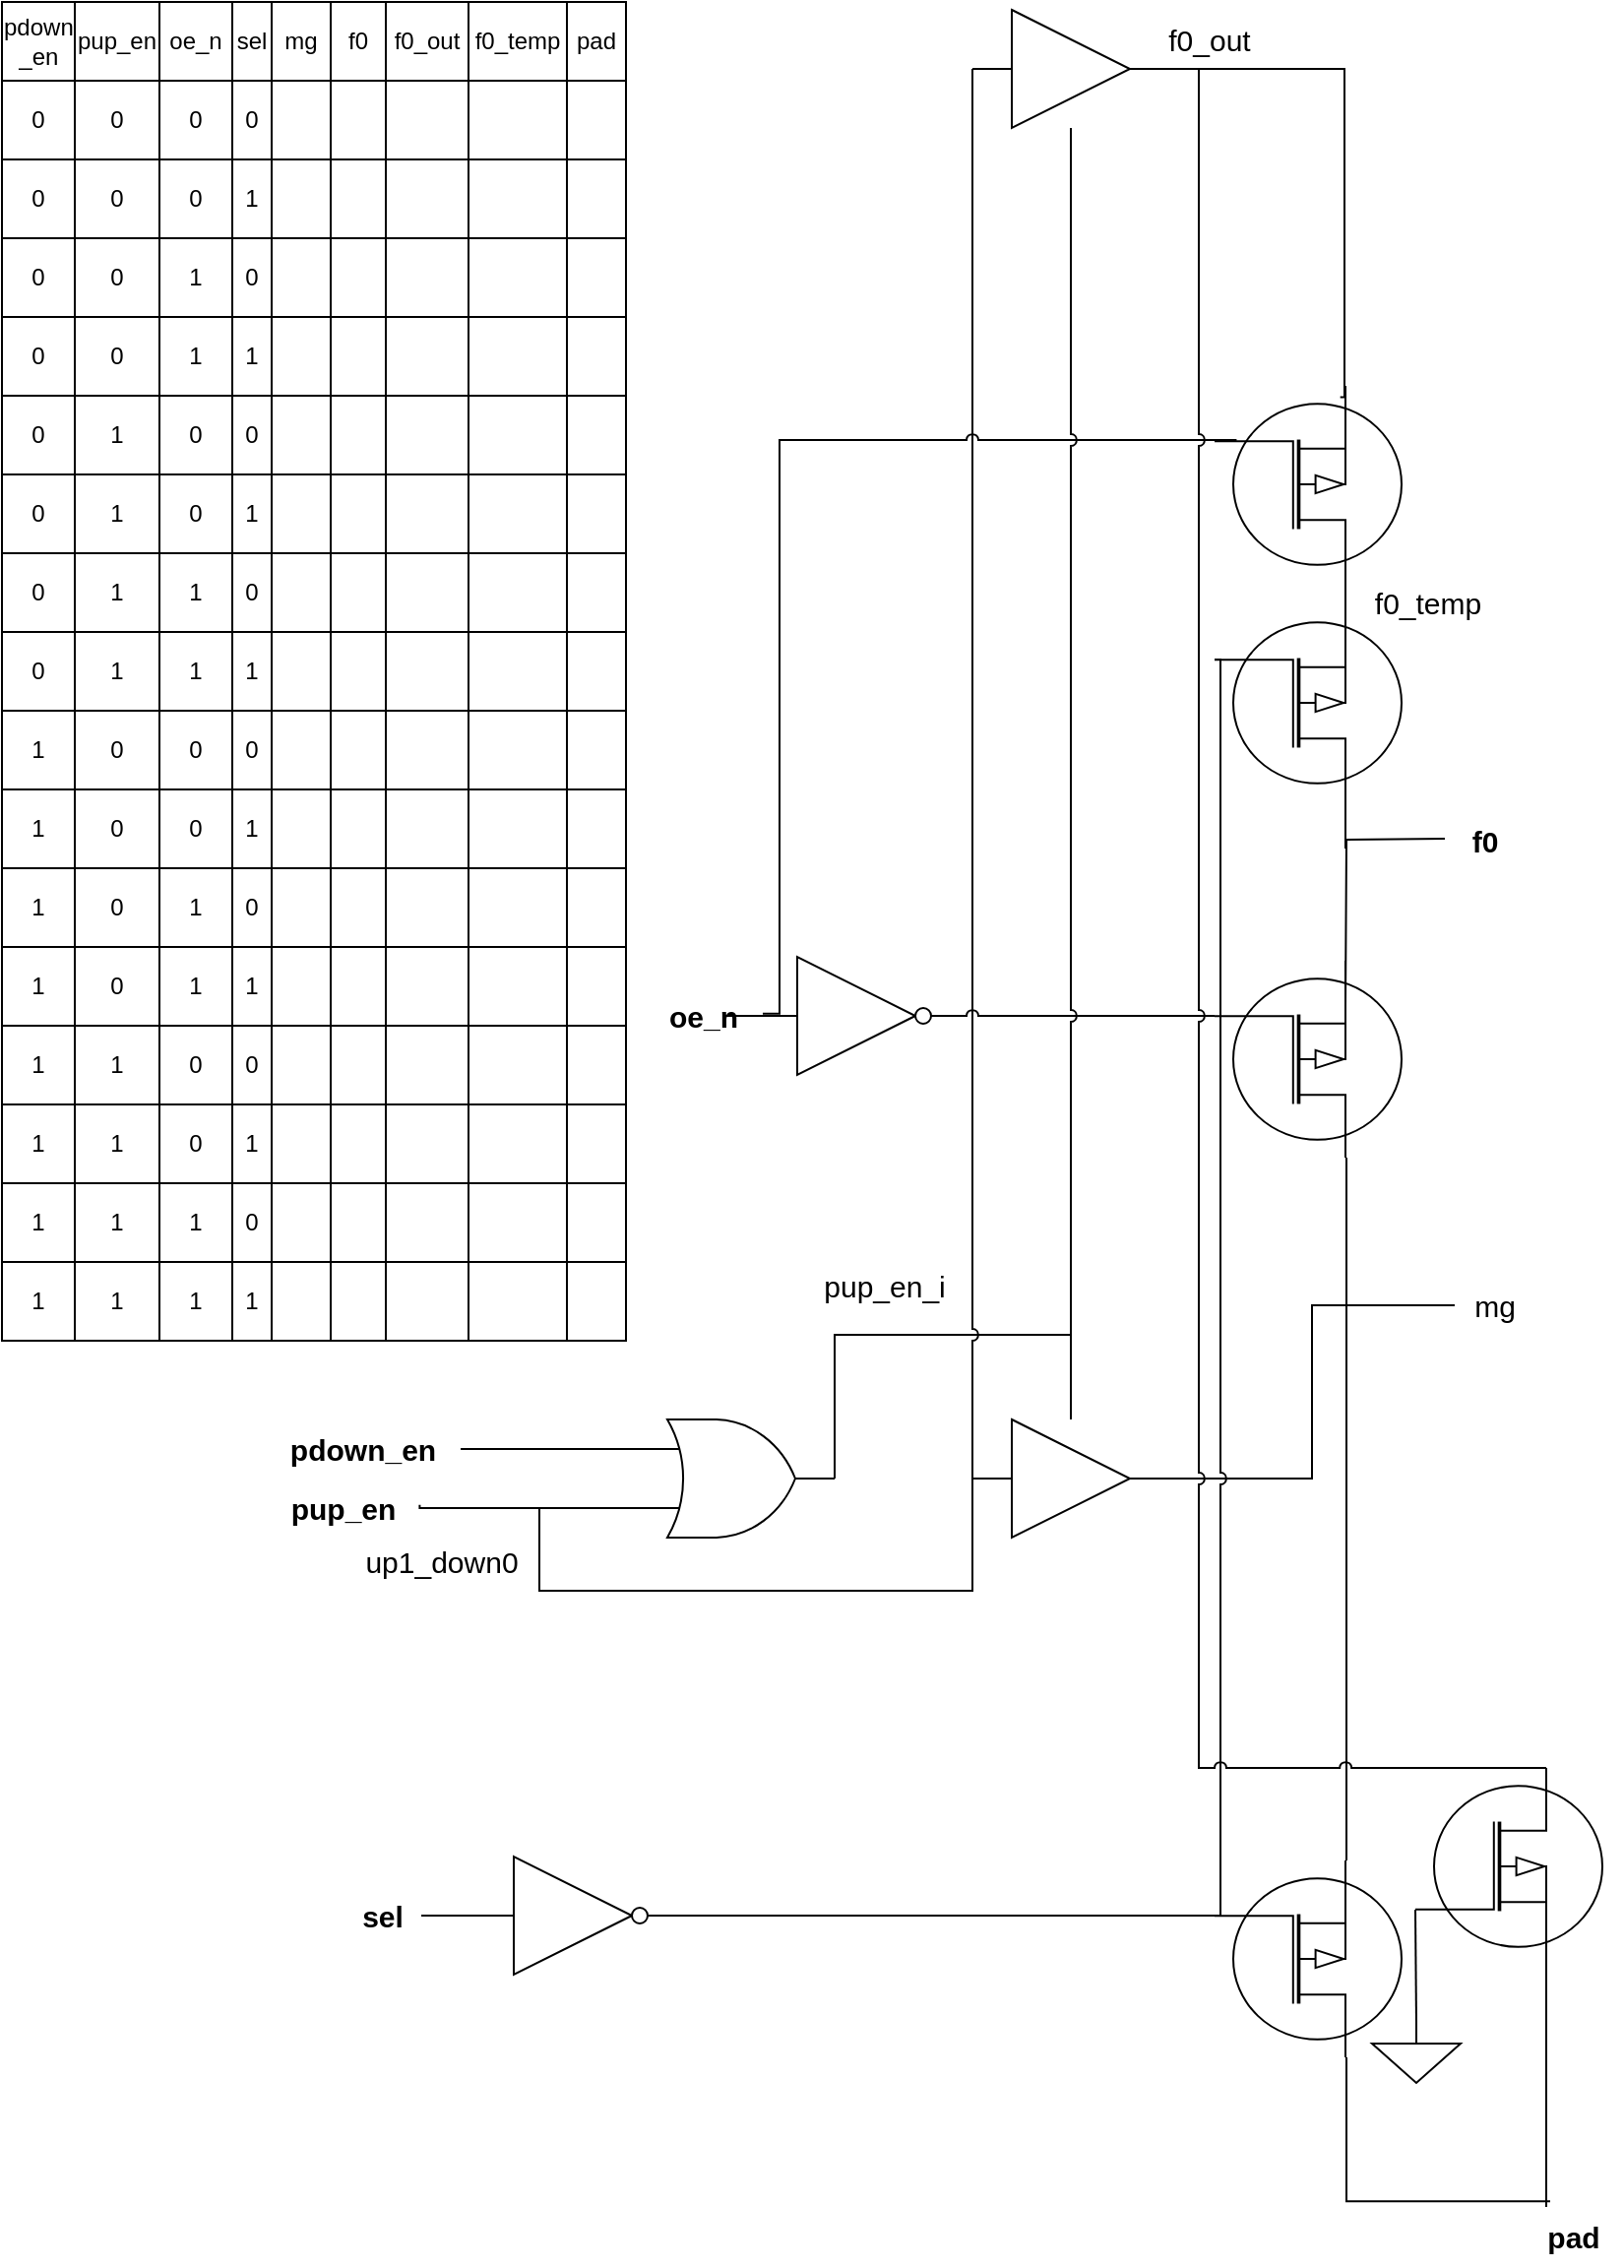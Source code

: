 <mxfile version="21.3.7" type="github">
  <diagram name="Page-1" id="8_Ol5ARYPN9jngc-X0_Y">
    <mxGraphModel dx="1195" dy="697" grid="1" gridSize="10" guides="1" tooltips="1" connect="1" arrows="1" fold="1" page="1" pageScale="1" pageWidth="827" pageHeight="1169" math="0" shadow="0">
      <root>
        <mxCell id="0" />
        <mxCell id="1" parent="0" />
        <mxCell id="P5K-hXNA6Evzv9LcCiTs-34" style="edgeStyle=orthogonalEdgeStyle;rounded=0;orthogonalLoop=1;jettySize=auto;html=1;endArrow=none;endFill=0;entryX=1;entryY=0.5;entryDx=0;entryDy=0;entryPerimeter=0;" edge="1" parent="1" source="P5K-hXNA6Evzv9LcCiTs-1" target="P5K-hXNA6Evzv9LcCiTs-2">
          <mxGeometry relative="1" as="geometry">
            <mxPoint x="586" y="687" as="targetPoint" />
            <Array as="points">
              <mxPoint x="546" y="687" />
              <mxPoint x="426" y="687" />
            </Array>
          </mxGeometry>
        </mxCell>
        <mxCell id="P5K-hXNA6Evzv9LcCiTs-1" value="" style="verticalLabelPosition=bottom;shadow=0;dashed=0;align=center;html=1;verticalAlign=top;shape=mxgraph.electrical.logic_gates.buffer2;direction=east;allowArrows=1;connectable=1;negating=0;noLabel=0;collapsible=0;comic=0;enumerate=0;treeMoving=0;treeFolding=0;fillOpacity=100;strokeOpacity=100;" vertex="1" parent="1">
          <mxGeometry x="496" y="730" width="100" height="60" as="geometry" />
        </mxCell>
        <mxCell id="P5K-hXNA6Evzv9LcCiTs-2" value="" style="verticalLabelPosition=bottom;shadow=0;dashed=0;align=center;html=1;verticalAlign=top;shape=mxgraph.electrical.logic_gates.logic_gate;operation=or;" vertex="1" parent="1">
          <mxGeometry x="326" y="730" width="100" height="60" as="geometry" />
        </mxCell>
        <mxCell id="P5K-hXNA6Evzv9LcCiTs-5" value="" style="verticalLabelPosition=bottom;shadow=0;dashed=0;align=center;html=1;verticalAlign=top;shape=mxgraph.electrical.mosfets1.p-channel_mosfet_1;direction=west;portConstraintRotation=0;flipH=1;" vertex="1" parent="1">
          <mxGeometry x="619" y="497" width="95" height="100" as="geometry" />
        </mxCell>
        <mxCell id="P5K-hXNA6Evzv9LcCiTs-11" style="edgeStyle=orthogonalEdgeStyle;rounded=0;orthogonalLoop=1;jettySize=auto;html=1;entryX=0;entryY=0.25;entryDx=0;entryDy=0;entryPerimeter=0;endArrow=none;endFill=0;" edge="1" parent="1" source="P5K-hXNA6Evzv9LcCiTs-9" target="P5K-hXNA6Evzv9LcCiTs-2">
          <mxGeometry relative="1" as="geometry" />
        </mxCell>
        <mxCell id="P5K-hXNA6Evzv9LcCiTs-9" value="pdown_en" style="text;html=1;align=center;verticalAlign=middle;resizable=0;points=[];autosize=1;strokeColor=none;fillColor=none;fontSize=15;fontStyle=1" vertex="1" parent="1">
          <mxGeometry x="136" y="730" width="100" height="30" as="geometry" />
        </mxCell>
        <mxCell id="P5K-hXNA6Evzv9LcCiTs-12" style="edgeStyle=orthogonalEdgeStyle;rounded=0;orthogonalLoop=1;jettySize=auto;html=1;entryX=0;entryY=0.75;entryDx=0;entryDy=0;entryPerimeter=0;endArrow=none;endFill=0;" edge="1" parent="1" source="P5K-hXNA6Evzv9LcCiTs-10" target="P5K-hXNA6Evzv9LcCiTs-2">
          <mxGeometry relative="1" as="geometry" />
        </mxCell>
        <mxCell id="P5K-hXNA6Evzv9LcCiTs-59" style="edgeStyle=orthogonalEdgeStyle;rounded=0;orthogonalLoop=1;jettySize=auto;html=1;entryX=0;entryY=0.5;entryDx=0;entryDy=0;exitX=0.99;exitY=0.444;exitDx=0;exitDy=0;exitPerimeter=0;endArrow=none;endFill=0;jumpStyle=arc;" edge="1" parent="1" source="P5K-hXNA6Evzv9LcCiTs-10" target="P5K-hXNA6Evzv9LcCiTs-60">
          <mxGeometry relative="1" as="geometry">
            <Array as="points">
              <mxPoint x="215" y="775" />
              <mxPoint x="276" y="775" />
              <mxPoint x="276" y="817" />
              <mxPoint x="496" y="817" />
            </Array>
          </mxGeometry>
        </mxCell>
        <mxCell id="P5K-hXNA6Evzv9LcCiTs-10" value="pup_en" style="text;html=1;align=center;verticalAlign=middle;resizable=0;points=[];autosize=1;strokeColor=none;fillColor=none;fontSize=15;fontStyle=1" vertex="1" parent="1">
          <mxGeometry x="136" y="760" width="80" height="30" as="geometry" />
        </mxCell>
        <mxCell id="P5K-hXNA6Evzv9LcCiTs-63" style="edgeStyle=elbowEdgeStyle;rounded=0;orthogonalLoop=1;jettySize=auto;html=1;entryX=0.7;entryY=0;entryDx=0;entryDy=0;entryPerimeter=0;endArrow=none;endFill=0;" edge="1" parent="1" source="P5K-hXNA6Evzv9LcCiTs-17" target="P5K-hXNA6Evzv9LcCiTs-5">
          <mxGeometry relative="1" as="geometry">
            <Array as="points">
              <mxPoint x="686" y="637" />
            </Array>
          </mxGeometry>
        </mxCell>
        <mxCell id="P5K-hXNA6Evzv9LcCiTs-64" style="edgeStyle=elbowEdgeStyle;rounded=0;orthogonalLoop=1;jettySize=auto;html=1;entryX=0.7;entryY=1;entryDx=0;entryDy=0;entryPerimeter=0;endArrow=none;endFill=0;" edge="1" parent="1" source="P5K-hXNA6Evzv9LcCiTs-17" target="P5K-hXNA6Evzv9LcCiTs-46">
          <mxGeometry relative="1" as="geometry">
            <Array as="points">
              <mxPoint x="686" y="817" />
            </Array>
          </mxGeometry>
        </mxCell>
        <mxCell id="P5K-hXNA6Evzv9LcCiTs-65" style="edgeStyle=elbowEdgeStyle;rounded=0;orthogonalLoop=1;jettySize=auto;html=1;entryX=1;entryY=0.5;entryDx=0;entryDy=0;endArrow=none;endFill=0;" edge="1" parent="1" source="P5K-hXNA6Evzv9LcCiTs-17" target="P5K-hXNA6Evzv9LcCiTs-1">
          <mxGeometry relative="1" as="geometry" />
        </mxCell>
        <mxCell id="P5K-hXNA6Evzv9LcCiTs-17" value="&lt;span style=&quot;font-weight: normal;&quot;&gt;mg&lt;/span&gt;" style="text;html=1;align=center;verticalAlign=middle;resizable=0;points=[];autosize=1;strokeColor=none;fillColor=none;fontSize=15;fontStyle=1" vertex="1" parent="1">
          <mxGeometry x="741" y="657" width="40" height="30" as="geometry" />
        </mxCell>
        <mxCell id="P5K-hXNA6Evzv9LcCiTs-26" style="edgeStyle=orthogonalEdgeStyle;rounded=0;orthogonalLoop=1;jettySize=auto;html=1;entryX=0.7;entryY=1;entryDx=0;entryDy=0;entryPerimeter=0;endArrow=none;endFill=0;" edge="1" parent="1">
          <mxGeometry relative="1" as="geometry">
            <mxPoint x="736" y="435" as="sourcePoint" />
            <mxPoint x="685.5" y="520" as="targetPoint" />
          </mxGeometry>
        </mxCell>
        <mxCell id="P5K-hXNA6Evzv9LcCiTs-19" value="f0" style="text;html=1;align=center;verticalAlign=middle;resizable=0;points=[];autosize=1;strokeColor=none;fillColor=none;fontSize=15;fontStyle=1" vertex="1" parent="1">
          <mxGeometry x="736" y="421" width="40" height="30" as="geometry" />
        </mxCell>
        <mxCell id="P5K-hXNA6Evzv9LcCiTs-23" style="edgeStyle=orthogonalEdgeStyle;rounded=0;orthogonalLoop=1;jettySize=auto;html=1;entryX=0;entryY=0.5;entryDx=0;entryDy=0;entryPerimeter=0;endArrow=none;endFill=0;" edge="1" parent="1" source="P5K-hXNA6Evzv9LcCiTs-21" target="P5K-hXNA6Evzv9LcCiTs-22">
          <mxGeometry relative="1" as="geometry" />
        </mxCell>
        <mxCell id="P5K-hXNA6Evzv9LcCiTs-109" style="edgeStyle=elbowEdgeStyle;rounded=0;orthogonalLoop=1;jettySize=auto;html=1;entryX=0.118;entryY=0.725;entryDx=0;entryDy=0;entryPerimeter=0;jumpStyle=arc;endArrow=none;endFill=0;exitX=1.008;exitY=0.461;exitDx=0;exitDy=0;exitPerimeter=0;" edge="1" parent="1" source="P5K-hXNA6Evzv9LcCiTs-21" target="P5K-hXNA6Evzv9LcCiTs-76">
          <mxGeometry relative="1" as="geometry">
            <mxPoint x="378" y="531" as="sourcePoint" />
            <mxPoint x="631.365" y="186.5" as="targetPoint" />
            <Array as="points">
              <mxPoint x="398" y="366" />
            </Array>
          </mxGeometry>
        </mxCell>
        <mxCell id="P5K-hXNA6Evzv9LcCiTs-21" value="oe_n" style="text;html=1;align=center;verticalAlign=middle;resizable=0;points=[];autosize=1;strokeColor=none;fillColor=none;fontSize=15;fontStyle=1" vertex="1" parent="1">
          <mxGeometry x="329" y="510" width="60" height="30" as="geometry" />
        </mxCell>
        <mxCell id="P5K-hXNA6Evzv9LcCiTs-24" style="edgeStyle=orthogonalEdgeStyle;rounded=0;orthogonalLoop=1;jettySize=auto;html=1;entryX=0;entryY=0.72;entryDx=0;entryDy=0;entryPerimeter=0;endArrow=none;endFill=0;jumpStyle=arc;" edge="1" parent="1" source="P5K-hXNA6Evzv9LcCiTs-22" target="P5K-hXNA6Evzv9LcCiTs-5">
          <mxGeometry relative="1" as="geometry" />
        </mxCell>
        <mxCell id="P5K-hXNA6Evzv9LcCiTs-22" value="" style="verticalLabelPosition=bottom;shadow=0;dashed=0;align=center;html=1;verticalAlign=top;shape=mxgraph.electrical.logic_gates.inverter_2" vertex="1" parent="1">
          <mxGeometry x="390" y="495" width="100" height="60" as="geometry" />
        </mxCell>
        <mxCell id="P5K-hXNA6Evzv9LcCiTs-28" value="&lt;span style=&quot;font-weight: normal;&quot;&gt;up1_down0&lt;/span&gt;" style="text;html=1;align=center;verticalAlign=middle;resizable=0;points=[];autosize=1;strokeColor=none;fillColor=none;fontSize=15;fontStyle=1" vertex="1" parent="1">
          <mxGeometry x="176" y="787" width="100" height="30" as="geometry" />
        </mxCell>
        <mxCell id="P5K-hXNA6Evzv9LcCiTs-36" value="&lt;span style=&quot;font-weight: normal;&quot;&gt;pup_en_i&lt;/span&gt;" style="text;html=1;align=center;verticalAlign=middle;resizable=0;points=[];autosize=1;strokeColor=none;fillColor=none;fontSize=15;fontStyle=1" vertex="1" parent="1">
          <mxGeometry x="406" y="647" width="90" height="30" as="geometry" />
        </mxCell>
        <mxCell id="P5K-hXNA6Evzv9LcCiTs-46" value="" style="verticalLabelPosition=bottom;shadow=0;dashed=0;align=center;html=1;verticalAlign=top;shape=mxgraph.electrical.mosfets1.p-channel_mosfet_1;direction=west;portConstraintRotation=0;flipH=1;" vertex="1" parent="1">
          <mxGeometry x="619" y="954" width="95" height="100" as="geometry" />
        </mxCell>
        <mxCell id="P5K-hXNA6Evzv9LcCiTs-50" style="edgeStyle=orthogonalEdgeStyle;rounded=0;orthogonalLoop=1;jettySize=auto;html=1;entryX=0;entryY=0.5;entryDx=0;entryDy=0;entryPerimeter=0;endArrow=none;endFill=0;" edge="1" parent="1" source="P5K-hXNA6Evzv9LcCiTs-51" target="P5K-hXNA6Evzv9LcCiTs-53">
          <mxGeometry relative="1" as="geometry" />
        </mxCell>
        <mxCell id="P5K-hXNA6Evzv9LcCiTs-51" value="sel" style="text;html=1;align=center;verticalAlign=middle;resizable=0;points=[];autosize=1;strokeColor=none;fillColor=none;fontSize=15;fontStyle=1" vertex="1" parent="1">
          <mxGeometry x="176" y="967" width="40" height="30" as="geometry" />
        </mxCell>
        <mxCell id="P5K-hXNA6Evzv9LcCiTs-52" style="edgeStyle=orthogonalEdgeStyle;rounded=0;orthogonalLoop=1;jettySize=auto;html=1;entryX=0;entryY=0.72;entryDx=0;entryDy=0;entryPerimeter=0;endArrow=none;endFill=0;jumpStyle=arc;" edge="1" parent="1" source="P5K-hXNA6Evzv9LcCiTs-53" target="P5K-hXNA6Evzv9LcCiTs-46">
          <mxGeometry relative="1" as="geometry" />
        </mxCell>
        <mxCell id="P5K-hXNA6Evzv9LcCiTs-83" style="edgeStyle=elbowEdgeStyle;rounded=0;orthogonalLoop=1;jettySize=auto;html=1;entryX=0;entryY=0.72;entryDx=0;entryDy=0;entryPerimeter=0;endArrow=none;endFill=0;jumpStyle=arc;" edge="1" parent="1" source="P5K-hXNA6Evzv9LcCiTs-53" target="P5K-hXNA6Evzv9LcCiTs-79">
          <mxGeometry relative="1" as="geometry">
            <Array as="points">
              <mxPoint x="622" y="650" />
            </Array>
          </mxGeometry>
        </mxCell>
        <mxCell id="P5K-hXNA6Evzv9LcCiTs-53" value="" style="verticalLabelPosition=bottom;shadow=0;dashed=0;align=center;html=1;verticalAlign=top;shape=mxgraph.electrical.logic_gates.inverter_2" vertex="1" parent="1">
          <mxGeometry x="246" y="952" width="100" height="60" as="geometry" />
        </mxCell>
        <mxCell id="P5K-hXNA6Evzv9LcCiTs-220" style="edgeStyle=elbowEdgeStyle;rounded=0;orthogonalLoop=1;jettySize=auto;html=1;entryX=0.7;entryY=1;entryDx=0;entryDy=0;entryPerimeter=0;endArrow=none;endFill=0;" edge="1" parent="1" source="P5K-hXNA6Evzv9LcCiTs-58" target="P5K-hXNA6Evzv9LcCiTs-71">
          <mxGeometry relative="1" as="geometry" />
        </mxCell>
        <mxCell id="P5K-hXNA6Evzv9LcCiTs-221" style="edgeStyle=elbowEdgeStyle;rounded=0;orthogonalLoop=1;jettySize=auto;html=1;entryX=0.7;entryY=0;entryDx=0;entryDy=0;entryPerimeter=0;endArrow=none;endFill=0;exitX=0.27;exitY=-0.094;exitDx=0;exitDy=0;exitPerimeter=0;" edge="1" parent="1" source="P5K-hXNA6Evzv9LcCiTs-58" target="P5K-hXNA6Evzv9LcCiTs-46">
          <mxGeometry relative="1" as="geometry">
            <Array as="points">
              <mxPoint x="686" y="1100" />
            </Array>
          </mxGeometry>
        </mxCell>
        <mxCell id="P5K-hXNA6Evzv9LcCiTs-58" value="pad" style="text;html=1;align=center;verticalAlign=middle;resizable=0;points=[];autosize=1;strokeColor=none;fillColor=none;fontSize=15;fontStyle=1" vertex="1" parent="1">
          <mxGeometry x="776" y="1130" width="50" height="30" as="geometry" />
        </mxCell>
        <mxCell id="P5K-hXNA6Evzv9LcCiTs-68" style="edgeStyle=elbowEdgeStyle;rounded=0;orthogonalLoop=1;jettySize=auto;html=1;endArrow=none;endFill=0;jumpStyle=arc;" edge="1" parent="1" source="P5K-hXNA6Evzv9LcCiTs-60">
          <mxGeometry relative="1" as="geometry">
            <mxPoint x="546" y="687" as="targetPoint" />
          </mxGeometry>
        </mxCell>
        <mxCell id="P5K-hXNA6Evzv9LcCiTs-75" style="edgeStyle=elbowEdgeStyle;rounded=0;orthogonalLoop=1;jettySize=auto;html=1;entryX=0.7;entryY=0;entryDx=0;entryDy=0;entryPerimeter=0;jumpStyle=arc;endArrow=none;endFill=0;" edge="1" parent="1" source="P5K-hXNA6Evzv9LcCiTs-60" target="P5K-hXNA6Evzv9LcCiTs-71">
          <mxGeometry relative="1" as="geometry">
            <Array as="points">
              <mxPoint x="611" y="637" />
            </Array>
          </mxGeometry>
        </mxCell>
        <mxCell id="P5K-hXNA6Evzv9LcCiTs-78" style="edgeStyle=elbowEdgeStyle;rounded=0;orthogonalLoop=1;jettySize=auto;html=1;exitX=1;exitY=0.5;exitDx=0;exitDy=0;entryX=0.672;entryY=0.943;entryDx=0;entryDy=0;entryPerimeter=0;endArrow=none;endFill=0;" edge="1" parent="1" target="P5K-hXNA6Evzv9LcCiTs-76">
          <mxGeometry relative="1" as="geometry">
            <mxPoint x="599.0" y="44" as="sourcePoint" />
            <mxPoint x="688.5" y="236" as="targetPoint" />
            <Array as="points">
              <mxPoint x="685" y="140" />
            </Array>
          </mxGeometry>
        </mxCell>
        <mxCell id="P5K-hXNA6Evzv9LcCiTs-60" value="" style="verticalLabelPosition=bottom;shadow=0;dashed=0;align=center;html=1;verticalAlign=top;shape=mxgraph.electrical.logic_gates.buffer2;direction=east;allowArrows=1;connectable=1;negating=0;noLabel=0;collapsible=0;comic=0;enumerate=0;treeMoving=0;treeFolding=0;fillOpacity=100;strokeOpacity=100;" vertex="1" parent="1">
          <mxGeometry x="496" y="14" width="100" height="60" as="geometry" />
        </mxCell>
        <mxCell id="P5K-hXNA6Evzv9LcCiTs-70" value="f0_out" style="text;html=1;align=center;verticalAlign=middle;resizable=0;points=[];autosize=1;strokeColor=none;fillColor=none;fontSize=15;" vertex="1" parent="1">
          <mxGeometry x="581" y="14" width="70" height="30" as="geometry" />
        </mxCell>
        <mxCell id="P5K-hXNA6Evzv9LcCiTs-73" style="edgeStyle=elbowEdgeStyle;rounded=0;orthogonalLoop=1;jettySize=auto;html=1;exitX=0;exitY=0.72;exitDx=0;exitDy=0;exitPerimeter=0;entryX=0.5;entryY=0;entryDx=0;entryDy=0;entryPerimeter=0;endArrow=none;endFill=0;" edge="1" parent="1" source="P5K-hXNA6Evzv9LcCiTs-71" target="P5K-hXNA6Evzv9LcCiTs-72">
          <mxGeometry relative="1" as="geometry" />
        </mxCell>
        <mxCell id="P5K-hXNA6Evzv9LcCiTs-71" value="" style="verticalLabelPosition=bottom;shadow=0;dashed=0;align=center;html=1;verticalAlign=top;shape=mxgraph.electrical.mosfets1.p-channel_mosfet_1;" vertex="1" parent="1">
          <mxGeometry x="721" y="907" width="95" height="100" as="geometry" />
        </mxCell>
        <mxCell id="P5K-hXNA6Evzv9LcCiTs-72" value="" style="pointerEvents=1;verticalLabelPosition=bottom;shadow=0;dashed=0;align=center;html=1;verticalAlign=top;shape=mxgraph.electrical.signal_sources.signal_ground;" vertex="1" parent="1">
          <mxGeometry x="699" y="1037" width="45" height="30" as="geometry" />
        </mxCell>
        <mxCell id="P5K-hXNA6Evzv9LcCiTs-80" style="edgeStyle=elbowEdgeStyle;rounded=0;orthogonalLoop=1;jettySize=auto;html=1;exitX=0.7;exitY=0;exitDx=0;exitDy=0;exitPerimeter=0;entryX=0.7;entryY=1;entryDx=0;entryDy=0;entryPerimeter=0;endArrow=none;endFill=0;" edge="1" parent="1" source="P5K-hXNA6Evzv9LcCiTs-76" target="P5K-hXNA6Evzv9LcCiTs-79">
          <mxGeometry relative="1" as="geometry" />
        </mxCell>
        <mxCell id="P5K-hXNA6Evzv9LcCiTs-76" value="" style="verticalLabelPosition=bottom;shadow=0;dashed=0;align=center;html=1;verticalAlign=top;shape=mxgraph.electrical.mosfets1.p-channel_mosfet_1;direction=west;portConstraintRotation=0;flipH=1;" vertex="1" parent="1">
          <mxGeometry x="619" y="205" width="95" height="100" as="geometry" />
        </mxCell>
        <mxCell id="P5K-hXNA6Evzv9LcCiTs-81" style="edgeStyle=elbowEdgeStyle;rounded=0;orthogonalLoop=1;jettySize=auto;html=1;exitX=0.7;exitY=0;exitDx=0;exitDy=0;exitPerimeter=0;endArrow=none;endFill=0;" edge="1" parent="1" source="P5K-hXNA6Evzv9LcCiTs-79">
          <mxGeometry relative="1" as="geometry">
            <mxPoint x="685" y="440" as="targetPoint" />
          </mxGeometry>
        </mxCell>
        <mxCell id="P5K-hXNA6Evzv9LcCiTs-79" value="" style="verticalLabelPosition=bottom;shadow=0;dashed=0;align=center;html=1;verticalAlign=top;shape=mxgraph.electrical.mosfets1.p-channel_mosfet_1;direction=west;portConstraintRotation=0;flipH=1;" vertex="1" parent="1">
          <mxGeometry x="619" y="316" width="95" height="100" as="geometry" />
        </mxCell>
        <mxCell id="P5K-hXNA6Evzv9LcCiTs-84" value="f0_temp" style="text;html=1;align=center;verticalAlign=middle;resizable=0;points=[];autosize=1;strokeColor=none;fillColor=none;fontSize=15;" vertex="1" parent="1">
          <mxGeometry x="686.5" y="300" width="80" height="30" as="geometry" />
        </mxCell>
        <mxCell id="P5K-hXNA6Evzv9LcCiTs-85" value="" style="shape=table;startSize=0;container=1;collapsible=0;childLayout=tableLayout;" vertex="1" parent="1">
          <mxGeometry x="3" y="10" width="317" height="680" as="geometry" />
        </mxCell>
        <mxCell id="P5K-hXNA6Evzv9LcCiTs-115" style="shape=tableRow;horizontal=0;startSize=0;swimlaneHead=0;swimlaneBody=0;strokeColor=inherit;top=0;left=0;bottom=0;right=0;collapsible=0;dropTarget=0;fillColor=none;points=[[0,0.5],[1,0.5]];portConstraint=eastwest;" vertex="1" parent="P5K-hXNA6Evzv9LcCiTs-85">
          <mxGeometry width="317" height="40" as="geometry" />
        </mxCell>
        <mxCell id="P5K-hXNA6Evzv9LcCiTs-116" value="pdown&lt;br&gt;_en" style="shape=partialRectangle;html=1;whiteSpace=wrap;connectable=0;strokeColor=inherit;overflow=hidden;fillColor=none;top=0;left=0;bottom=0;right=0;pointerEvents=1;" vertex="1" parent="P5K-hXNA6Evzv9LcCiTs-115">
          <mxGeometry width="37" height="40" as="geometry">
            <mxRectangle width="37" height="40" as="alternateBounds" />
          </mxGeometry>
        </mxCell>
        <mxCell id="P5K-hXNA6Evzv9LcCiTs-118" value="pup_en" style="shape=partialRectangle;html=1;whiteSpace=wrap;connectable=0;strokeColor=inherit;overflow=hidden;fillColor=none;top=0;left=0;bottom=0;right=0;pointerEvents=1;" vertex="1" parent="P5K-hXNA6Evzv9LcCiTs-115">
          <mxGeometry x="37" width="43" height="40" as="geometry">
            <mxRectangle width="43" height="40" as="alternateBounds" />
          </mxGeometry>
        </mxCell>
        <mxCell id="P5K-hXNA6Evzv9LcCiTs-119" value="oe_n" style="shape=partialRectangle;html=1;whiteSpace=wrap;connectable=0;strokeColor=inherit;overflow=hidden;fillColor=none;top=0;left=0;bottom=0;right=0;pointerEvents=1;" vertex="1" parent="P5K-hXNA6Evzv9LcCiTs-115">
          <mxGeometry x="80" width="37" height="40" as="geometry">
            <mxRectangle width="37" height="40" as="alternateBounds" />
          </mxGeometry>
        </mxCell>
        <mxCell id="P5K-hXNA6Evzv9LcCiTs-120" value="sel" style="shape=partialRectangle;html=1;whiteSpace=wrap;connectable=0;strokeColor=inherit;overflow=hidden;fillColor=none;top=0;left=0;bottom=0;right=0;pointerEvents=1;" vertex="1" parent="P5K-hXNA6Evzv9LcCiTs-115">
          <mxGeometry x="117" width="20" height="40" as="geometry">
            <mxRectangle width="20" height="40" as="alternateBounds" />
          </mxGeometry>
        </mxCell>
        <mxCell id="P5K-hXNA6Evzv9LcCiTs-126" value="mg" style="shape=partialRectangle;html=1;whiteSpace=wrap;connectable=0;strokeColor=inherit;overflow=hidden;fillColor=none;top=0;left=0;bottom=0;right=0;pointerEvents=1;" vertex="1" parent="P5K-hXNA6Evzv9LcCiTs-115">
          <mxGeometry x="137" width="30" height="40" as="geometry">
            <mxRectangle width="30" height="40" as="alternateBounds" />
          </mxGeometry>
        </mxCell>
        <mxCell id="P5K-hXNA6Evzv9LcCiTs-131" value="f0" style="shape=partialRectangle;html=1;whiteSpace=wrap;connectable=0;strokeColor=inherit;overflow=hidden;fillColor=none;top=0;left=0;bottom=0;right=0;pointerEvents=1;" vertex="1" parent="P5K-hXNA6Evzv9LcCiTs-115">
          <mxGeometry x="167" width="28" height="40" as="geometry">
            <mxRectangle width="28" height="40" as="alternateBounds" />
          </mxGeometry>
        </mxCell>
        <mxCell id="P5K-hXNA6Evzv9LcCiTs-222" value="f0_out" style="shape=partialRectangle;html=1;whiteSpace=wrap;connectable=0;strokeColor=inherit;overflow=hidden;fillColor=none;top=0;left=0;bottom=0;right=0;pointerEvents=1;" vertex="1" parent="P5K-hXNA6Evzv9LcCiTs-115">
          <mxGeometry x="195" width="42" height="40" as="geometry">
            <mxRectangle width="42" height="40" as="alternateBounds" />
          </mxGeometry>
        </mxCell>
        <mxCell id="P5K-hXNA6Evzv9LcCiTs-239" value="f0_temp" style="shape=partialRectangle;html=1;whiteSpace=wrap;connectable=0;strokeColor=inherit;overflow=hidden;fillColor=none;top=0;left=0;bottom=0;right=0;pointerEvents=1;" vertex="1" parent="P5K-hXNA6Evzv9LcCiTs-115">
          <mxGeometry x="237" width="50" height="40" as="geometry">
            <mxRectangle width="50" height="40" as="alternateBounds" />
          </mxGeometry>
        </mxCell>
        <mxCell id="P5K-hXNA6Evzv9LcCiTs-256" value="pad" style="shape=partialRectangle;html=1;whiteSpace=wrap;connectable=0;strokeColor=inherit;overflow=hidden;fillColor=none;top=0;left=0;bottom=0;right=0;pointerEvents=1;" vertex="1" parent="P5K-hXNA6Evzv9LcCiTs-115">
          <mxGeometry x="287" width="30" height="40" as="geometry">
            <mxRectangle width="30" height="40" as="alternateBounds" />
          </mxGeometry>
        </mxCell>
        <mxCell id="P5K-hXNA6Evzv9LcCiTs-86" value="" style="shape=tableRow;horizontal=0;startSize=0;swimlaneHead=0;swimlaneBody=0;strokeColor=inherit;top=0;left=0;bottom=0;right=0;collapsible=0;dropTarget=0;fillColor=none;points=[[0,0.5],[1,0.5]];portConstraint=eastwest;" vertex="1" parent="P5K-hXNA6Evzv9LcCiTs-85">
          <mxGeometry y="40" width="317" height="40" as="geometry" />
        </mxCell>
        <mxCell id="P5K-hXNA6Evzv9LcCiTs-87" value="0" style="shape=partialRectangle;html=1;whiteSpace=wrap;connectable=0;strokeColor=inherit;overflow=hidden;fillColor=none;top=0;left=0;bottom=0;right=0;pointerEvents=1;" vertex="1" parent="P5K-hXNA6Evzv9LcCiTs-86">
          <mxGeometry width="37" height="40" as="geometry">
            <mxRectangle width="37" height="40" as="alternateBounds" />
          </mxGeometry>
        </mxCell>
        <mxCell id="P5K-hXNA6Evzv9LcCiTs-89" value="0" style="shape=partialRectangle;html=1;whiteSpace=wrap;connectable=0;strokeColor=inherit;overflow=hidden;fillColor=none;top=0;left=0;bottom=0;right=0;pointerEvents=1;" vertex="1" parent="P5K-hXNA6Evzv9LcCiTs-86">
          <mxGeometry x="37" width="43" height="40" as="geometry">
            <mxRectangle width="43" height="40" as="alternateBounds" />
          </mxGeometry>
        </mxCell>
        <mxCell id="P5K-hXNA6Evzv9LcCiTs-90" value="0" style="shape=partialRectangle;html=1;whiteSpace=wrap;connectable=0;strokeColor=inherit;overflow=hidden;fillColor=none;top=0;left=0;bottom=0;right=0;pointerEvents=1;" vertex="1" parent="P5K-hXNA6Evzv9LcCiTs-86">
          <mxGeometry x="80" width="37" height="40" as="geometry">
            <mxRectangle width="37" height="40" as="alternateBounds" />
          </mxGeometry>
        </mxCell>
        <mxCell id="P5K-hXNA6Evzv9LcCiTs-121" value="0" style="shape=partialRectangle;html=1;whiteSpace=wrap;connectable=0;strokeColor=inherit;overflow=hidden;fillColor=none;top=0;left=0;bottom=0;right=0;pointerEvents=1;" vertex="1" parent="P5K-hXNA6Evzv9LcCiTs-86">
          <mxGeometry x="117" width="20" height="40" as="geometry">
            <mxRectangle width="20" height="40" as="alternateBounds" />
          </mxGeometry>
        </mxCell>
        <mxCell id="P5K-hXNA6Evzv9LcCiTs-127" style="shape=partialRectangle;html=1;whiteSpace=wrap;connectable=0;strokeColor=inherit;overflow=hidden;fillColor=none;top=0;left=0;bottom=0;right=0;pointerEvents=1;" vertex="1" parent="P5K-hXNA6Evzv9LcCiTs-86">
          <mxGeometry x="137" width="30" height="40" as="geometry">
            <mxRectangle width="30" height="40" as="alternateBounds" />
          </mxGeometry>
        </mxCell>
        <mxCell id="P5K-hXNA6Evzv9LcCiTs-132" style="shape=partialRectangle;html=1;whiteSpace=wrap;connectable=0;strokeColor=inherit;overflow=hidden;fillColor=none;top=0;left=0;bottom=0;right=0;pointerEvents=1;" vertex="1" parent="P5K-hXNA6Evzv9LcCiTs-86">
          <mxGeometry x="167" width="28" height="40" as="geometry">
            <mxRectangle width="28" height="40" as="alternateBounds" />
          </mxGeometry>
        </mxCell>
        <mxCell id="P5K-hXNA6Evzv9LcCiTs-223" style="shape=partialRectangle;html=1;whiteSpace=wrap;connectable=0;strokeColor=inherit;overflow=hidden;fillColor=none;top=0;left=0;bottom=0;right=0;pointerEvents=1;" vertex="1" parent="P5K-hXNA6Evzv9LcCiTs-86">
          <mxGeometry x="195" width="42" height="40" as="geometry">
            <mxRectangle width="42" height="40" as="alternateBounds" />
          </mxGeometry>
        </mxCell>
        <mxCell id="P5K-hXNA6Evzv9LcCiTs-240" style="shape=partialRectangle;html=1;whiteSpace=wrap;connectable=0;strokeColor=inherit;overflow=hidden;fillColor=none;top=0;left=0;bottom=0;right=0;pointerEvents=1;" vertex="1" parent="P5K-hXNA6Evzv9LcCiTs-86">
          <mxGeometry x="237" width="50" height="40" as="geometry">
            <mxRectangle width="50" height="40" as="alternateBounds" />
          </mxGeometry>
        </mxCell>
        <mxCell id="P5K-hXNA6Evzv9LcCiTs-257" style="shape=partialRectangle;html=1;whiteSpace=wrap;connectable=0;strokeColor=inherit;overflow=hidden;fillColor=none;top=0;left=0;bottom=0;right=0;pointerEvents=1;" vertex="1" parent="P5K-hXNA6Evzv9LcCiTs-86">
          <mxGeometry x="287" width="30" height="40" as="geometry">
            <mxRectangle width="30" height="40" as="alternateBounds" />
          </mxGeometry>
        </mxCell>
        <mxCell id="P5K-hXNA6Evzv9LcCiTs-91" value="" style="shape=tableRow;horizontal=0;startSize=0;swimlaneHead=0;swimlaneBody=0;strokeColor=inherit;top=0;left=0;bottom=0;right=0;collapsible=0;dropTarget=0;fillColor=none;points=[[0,0.5],[1,0.5]];portConstraint=eastwest;" vertex="1" parent="P5K-hXNA6Evzv9LcCiTs-85">
          <mxGeometry y="80" width="317" height="40" as="geometry" />
        </mxCell>
        <mxCell id="P5K-hXNA6Evzv9LcCiTs-92" value="0" style="shape=partialRectangle;html=1;whiteSpace=wrap;connectable=0;strokeColor=inherit;overflow=hidden;fillColor=none;top=0;left=0;bottom=0;right=0;pointerEvents=1;" vertex="1" parent="P5K-hXNA6Evzv9LcCiTs-91">
          <mxGeometry width="37" height="40" as="geometry">
            <mxRectangle width="37" height="40" as="alternateBounds" />
          </mxGeometry>
        </mxCell>
        <mxCell id="P5K-hXNA6Evzv9LcCiTs-94" value="0" style="shape=partialRectangle;html=1;whiteSpace=wrap;connectable=0;strokeColor=inherit;overflow=hidden;fillColor=none;top=0;left=0;bottom=0;right=0;pointerEvents=1;" vertex="1" parent="P5K-hXNA6Evzv9LcCiTs-91">
          <mxGeometry x="37" width="43" height="40" as="geometry">
            <mxRectangle width="43" height="40" as="alternateBounds" />
          </mxGeometry>
        </mxCell>
        <mxCell id="P5K-hXNA6Evzv9LcCiTs-95" value="0" style="shape=partialRectangle;html=1;whiteSpace=wrap;connectable=0;strokeColor=inherit;overflow=hidden;fillColor=none;top=0;left=0;bottom=0;right=0;pointerEvents=1;" vertex="1" parent="P5K-hXNA6Evzv9LcCiTs-91">
          <mxGeometry x="80" width="37" height="40" as="geometry">
            <mxRectangle width="37" height="40" as="alternateBounds" />
          </mxGeometry>
        </mxCell>
        <mxCell id="P5K-hXNA6Evzv9LcCiTs-122" value="1" style="shape=partialRectangle;html=1;whiteSpace=wrap;connectable=0;strokeColor=inherit;overflow=hidden;fillColor=none;top=0;left=0;bottom=0;right=0;pointerEvents=1;" vertex="1" parent="P5K-hXNA6Evzv9LcCiTs-91">
          <mxGeometry x="117" width="20" height="40" as="geometry">
            <mxRectangle width="20" height="40" as="alternateBounds" />
          </mxGeometry>
        </mxCell>
        <mxCell id="P5K-hXNA6Evzv9LcCiTs-128" style="shape=partialRectangle;html=1;whiteSpace=wrap;connectable=0;strokeColor=inherit;overflow=hidden;fillColor=none;top=0;left=0;bottom=0;right=0;pointerEvents=1;" vertex="1" parent="P5K-hXNA6Evzv9LcCiTs-91">
          <mxGeometry x="137" width="30" height="40" as="geometry">
            <mxRectangle width="30" height="40" as="alternateBounds" />
          </mxGeometry>
        </mxCell>
        <mxCell id="P5K-hXNA6Evzv9LcCiTs-133" style="shape=partialRectangle;html=1;whiteSpace=wrap;connectable=0;strokeColor=inherit;overflow=hidden;fillColor=none;top=0;left=0;bottom=0;right=0;pointerEvents=1;" vertex="1" parent="P5K-hXNA6Evzv9LcCiTs-91">
          <mxGeometry x="167" width="28" height="40" as="geometry">
            <mxRectangle width="28" height="40" as="alternateBounds" />
          </mxGeometry>
        </mxCell>
        <mxCell id="P5K-hXNA6Evzv9LcCiTs-224" style="shape=partialRectangle;html=1;whiteSpace=wrap;connectable=0;strokeColor=inherit;overflow=hidden;fillColor=none;top=0;left=0;bottom=0;right=0;pointerEvents=1;" vertex="1" parent="P5K-hXNA6Evzv9LcCiTs-91">
          <mxGeometry x="195" width="42" height="40" as="geometry">
            <mxRectangle width="42" height="40" as="alternateBounds" />
          </mxGeometry>
        </mxCell>
        <mxCell id="P5K-hXNA6Evzv9LcCiTs-241" style="shape=partialRectangle;html=1;whiteSpace=wrap;connectable=0;strokeColor=inherit;overflow=hidden;fillColor=none;top=0;left=0;bottom=0;right=0;pointerEvents=1;" vertex="1" parent="P5K-hXNA6Evzv9LcCiTs-91">
          <mxGeometry x="237" width="50" height="40" as="geometry">
            <mxRectangle width="50" height="40" as="alternateBounds" />
          </mxGeometry>
        </mxCell>
        <mxCell id="P5K-hXNA6Evzv9LcCiTs-258" style="shape=partialRectangle;html=1;whiteSpace=wrap;connectable=0;strokeColor=inherit;overflow=hidden;fillColor=none;top=0;left=0;bottom=0;right=0;pointerEvents=1;" vertex="1" parent="P5K-hXNA6Evzv9LcCiTs-91">
          <mxGeometry x="287" width="30" height="40" as="geometry">
            <mxRectangle width="30" height="40" as="alternateBounds" />
          </mxGeometry>
        </mxCell>
        <mxCell id="P5K-hXNA6Evzv9LcCiTs-96" value="" style="shape=tableRow;horizontal=0;startSize=0;swimlaneHead=0;swimlaneBody=0;strokeColor=inherit;top=0;left=0;bottom=0;right=0;collapsible=0;dropTarget=0;fillColor=none;points=[[0,0.5],[1,0.5]];portConstraint=eastwest;" vertex="1" parent="P5K-hXNA6Evzv9LcCiTs-85">
          <mxGeometry y="120" width="317" height="40" as="geometry" />
        </mxCell>
        <mxCell id="P5K-hXNA6Evzv9LcCiTs-97" value="0" style="shape=partialRectangle;html=1;whiteSpace=wrap;connectable=0;strokeColor=inherit;overflow=hidden;fillColor=none;top=0;left=0;bottom=0;right=0;pointerEvents=1;" vertex="1" parent="P5K-hXNA6Evzv9LcCiTs-96">
          <mxGeometry width="37" height="40" as="geometry">
            <mxRectangle width="37" height="40" as="alternateBounds" />
          </mxGeometry>
        </mxCell>
        <mxCell id="P5K-hXNA6Evzv9LcCiTs-99" value="0" style="shape=partialRectangle;html=1;whiteSpace=wrap;connectable=0;strokeColor=inherit;overflow=hidden;fillColor=none;top=0;left=0;bottom=0;right=0;pointerEvents=1;" vertex="1" parent="P5K-hXNA6Evzv9LcCiTs-96">
          <mxGeometry x="37" width="43" height="40" as="geometry">
            <mxRectangle width="43" height="40" as="alternateBounds" />
          </mxGeometry>
        </mxCell>
        <mxCell id="P5K-hXNA6Evzv9LcCiTs-100" value="1" style="shape=partialRectangle;html=1;whiteSpace=wrap;connectable=0;strokeColor=inherit;overflow=hidden;fillColor=none;top=0;left=0;bottom=0;right=0;pointerEvents=1;" vertex="1" parent="P5K-hXNA6Evzv9LcCiTs-96">
          <mxGeometry x="80" width="37" height="40" as="geometry">
            <mxRectangle width="37" height="40" as="alternateBounds" />
          </mxGeometry>
        </mxCell>
        <mxCell id="P5K-hXNA6Evzv9LcCiTs-123" value="0" style="shape=partialRectangle;html=1;whiteSpace=wrap;connectable=0;strokeColor=inherit;overflow=hidden;fillColor=none;top=0;left=0;bottom=0;right=0;pointerEvents=1;" vertex="1" parent="P5K-hXNA6Evzv9LcCiTs-96">
          <mxGeometry x="117" width="20" height="40" as="geometry">
            <mxRectangle width="20" height="40" as="alternateBounds" />
          </mxGeometry>
        </mxCell>
        <mxCell id="P5K-hXNA6Evzv9LcCiTs-129" style="shape=partialRectangle;html=1;whiteSpace=wrap;connectable=0;strokeColor=inherit;overflow=hidden;fillColor=none;top=0;left=0;bottom=0;right=0;pointerEvents=1;" vertex="1" parent="P5K-hXNA6Evzv9LcCiTs-96">
          <mxGeometry x="137" width="30" height="40" as="geometry">
            <mxRectangle width="30" height="40" as="alternateBounds" />
          </mxGeometry>
        </mxCell>
        <mxCell id="P5K-hXNA6Evzv9LcCiTs-134" style="shape=partialRectangle;html=1;whiteSpace=wrap;connectable=0;strokeColor=inherit;overflow=hidden;fillColor=none;top=0;left=0;bottom=0;right=0;pointerEvents=1;" vertex="1" parent="P5K-hXNA6Evzv9LcCiTs-96">
          <mxGeometry x="167" width="28" height="40" as="geometry">
            <mxRectangle width="28" height="40" as="alternateBounds" />
          </mxGeometry>
        </mxCell>
        <mxCell id="P5K-hXNA6Evzv9LcCiTs-225" style="shape=partialRectangle;html=1;whiteSpace=wrap;connectable=0;strokeColor=inherit;overflow=hidden;fillColor=none;top=0;left=0;bottom=0;right=0;pointerEvents=1;" vertex="1" parent="P5K-hXNA6Evzv9LcCiTs-96">
          <mxGeometry x="195" width="42" height="40" as="geometry">
            <mxRectangle width="42" height="40" as="alternateBounds" />
          </mxGeometry>
        </mxCell>
        <mxCell id="P5K-hXNA6Evzv9LcCiTs-242" style="shape=partialRectangle;html=1;whiteSpace=wrap;connectable=0;strokeColor=inherit;overflow=hidden;fillColor=none;top=0;left=0;bottom=0;right=0;pointerEvents=1;" vertex="1" parent="P5K-hXNA6Evzv9LcCiTs-96">
          <mxGeometry x="237" width="50" height="40" as="geometry">
            <mxRectangle width="50" height="40" as="alternateBounds" />
          </mxGeometry>
        </mxCell>
        <mxCell id="P5K-hXNA6Evzv9LcCiTs-259" style="shape=partialRectangle;html=1;whiteSpace=wrap;connectable=0;strokeColor=inherit;overflow=hidden;fillColor=none;top=0;left=0;bottom=0;right=0;pointerEvents=1;" vertex="1" parent="P5K-hXNA6Evzv9LcCiTs-96">
          <mxGeometry x="287" width="30" height="40" as="geometry">
            <mxRectangle width="30" height="40" as="alternateBounds" />
          </mxGeometry>
        </mxCell>
        <mxCell id="P5K-hXNA6Evzv9LcCiTs-101" style="shape=tableRow;horizontal=0;startSize=0;swimlaneHead=0;swimlaneBody=0;strokeColor=inherit;top=0;left=0;bottom=0;right=0;collapsible=0;dropTarget=0;fillColor=none;points=[[0,0.5],[1,0.5]];portConstraint=eastwest;" vertex="1" parent="P5K-hXNA6Evzv9LcCiTs-85">
          <mxGeometry y="160" width="317" height="40" as="geometry" />
        </mxCell>
        <mxCell id="P5K-hXNA6Evzv9LcCiTs-102" value="0" style="shape=partialRectangle;html=1;whiteSpace=wrap;connectable=0;strokeColor=inherit;overflow=hidden;fillColor=none;top=0;left=0;bottom=0;right=0;pointerEvents=1;" vertex="1" parent="P5K-hXNA6Evzv9LcCiTs-101">
          <mxGeometry width="37" height="40" as="geometry">
            <mxRectangle width="37" height="40" as="alternateBounds" />
          </mxGeometry>
        </mxCell>
        <mxCell id="P5K-hXNA6Evzv9LcCiTs-104" value="0" style="shape=partialRectangle;html=1;whiteSpace=wrap;connectable=0;strokeColor=inherit;overflow=hidden;fillColor=none;top=0;left=0;bottom=0;right=0;pointerEvents=1;" vertex="1" parent="P5K-hXNA6Evzv9LcCiTs-101">
          <mxGeometry x="37" width="43" height="40" as="geometry">
            <mxRectangle width="43" height="40" as="alternateBounds" />
          </mxGeometry>
        </mxCell>
        <mxCell id="P5K-hXNA6Evzv9LcCiTs-105" value="1" style="shape=partialRectangle;html=1;whiteSpace=wrap;connectable=0;strokeColor=inherit;overflow=hidden;fillColor=none;top=0;left=0;bottom=0;right=0;pointerEvents=1;" vertex="1" parent="P5K-hXNA6Evzv9LcCiTs-101">
          <mxGeometry x="80" width="37" height="40" as="geometry">
            <mxRectangle width="37" height="40" as="alternateBounds" />
          </mxGeometry>
        </mxCell>
        <mxCell id="P5K-hXNA6Evzv9LcCiTs-124" value="1" style="shape=partialRectangle;html=1;whiteSpace=wrap;connectable=0;strokeColor=inherit;overflow=hidden;fillColor=none;top=0;left=0;bottom=0;right=0;pointerEvents=1;" vertex="1" parent="P5K-hXNA6Evzv9LcCiTs-101">
          <mxGeometry x="117" width="20" height="40" as="geometry">
            <mxRectangle width="20" height="40" as="alternateBounds" />
          </mxGeometry>
        </mxCell>
        <mxCell id="P5K-hXNA6Evzv9LcCiTs-130" style="shape=partialRectangle;html=1;whiteSpace=wrap;connectable=0;strokeColor=inherit;overflow=hidden;fillColor=none;top=0;left=0;bottom=0;right=0;pointerEvents=1;" vertex="1" parent="P5K-hXNA6Evzv9LcCiTs-101">
          <mxGeometry x="137" width="30" height="40" as="geometry">
            <mxRectangle width="30" height="40" as="alternateBounds" />
          </mxGeometry>
        </mxCell>
        <mxCell id="P5K-hXNA6Evzv9LcCiTs-135" style="shape=partialRectangle;html=1;whiteSpace=wrap;connectable=0;strokeColor=inherit;overflow=hidden;fillColor=none;top=0;left=0;bottom=0;right=0;pointerEvents=1;" vertex="1" parent="P5K-hXNA6Evzv9LcCiTs-101">
          <mxGeometry x="167" width="28" height="40" as="geometry">
            <mxRectangle width="28" height="40" as="alternateBounds" />
          </mxGeometry>
        </mxCell>
        <mxCell id="P5K-hXNA6Evzv9LcCiTs-226" style="shape=partialRectangle;html=1;whiteSpace=wrap;connectable=0;strokeColor=inherit;overflow=hidden;fillColor=none;top=0;left=0;bottom=0;right=0;pointerEvents=1;" vertex="1" parent="P5K-hXNA6Evzv9LcCiTs-101">
          <mxGeometry x="195" width="42" height="40" as="geometry">
            <mxRectangle width="42" height="40" as="alternateBounds" />
          </mxGeometry>
        </mxCell>
        <mxCell id="P5K-hXNA6Evzv9LcCiTs-243" style="shape=partialRectangle;html=1;whiteSpace=wrap;connectable=0;strokeColor=inherit;overflow=hidden;fillColor=none;top=0;left=0;bottom=0;right=0;pointerEvents=1;" vertex="1" parent="P5K-hXNA6Evzv9LcCiTs-101">
          <mxGeometry x="237" width="50" height="40" as="geometry">
            <mxRectangle width="50" height="40" as="alternateBounds" />
          </mxGeometry>
        </mxCell>
        <mxCell id="P5K-hXNA6Evzv9LcCiTs-260" style="shape=partialRectangle;html=1;whiteSpace=wrap;connectable=0;strokeColor=inherit;overflow=hidden;fillColor=none;top=0;left=0;bottom=0;right=0;pointerEvents=1;" vertex="1" parent="P5K-hXNA6Evzv9LcCiTs-101">
          <mxGeometry x="287" width="30" height="40" as="geometry">
            <mxRectangle width="30" height="40" as="alternateBounds" />
          </mxGeometry>
        </mxCell>
        <mxCell id="P5K-hXNA6Evzv9LcCiTs-136" style="shape=tableRow;horizontal=0;startSize=0;swimlaneHead=0;swimlaneBody=0;strokeColor=inherit;top=0;left=0;bottom=0;right=0;collapsible=0;dropTarget=0;fillColor=none;points=[[0,0.5],[1,0.5]];portConstraint=eastwest;" vertex="1" parent="P5K-hXNA6Evzv9LcCiTs-85">
          <mxGeometry y="200" width="317" height="40" as="geometry" />
        </mxCell>
        <mxCell id="P5K-hXNA6Evzv9LcCiTs-137" value="0" style="shape=partialRectangle;html=1;whiteSpace=wrap;connectable=0;strokeColor=inherit;overflow=hidden;fillColor=none;top=0;left=0;bottom=0;right=0;pointerEvents=1;" vertex="1" parent="P5K-hXNA6Evzv9LcCiTs-136">
          <mxGeometry width="37" height="40" as="geometry">
            <mxRectangle width="37" height="40" as="alternateBounds" />
          </mxGeometry>
        </mxCell>
        <mxCell id="P5K-hXNA6Evzv9LcCiTs-138" value="1" style="shape=partialRectangle;html=1;whiteSpace=wrap;connectable=0;strokeColor=inherit;overflow=hidden;fillColor=none;top=0;left=0;bottom=0;right=0;pointerEvents=1;" vertex="1" parent="P5K-hXNA6Evzv9LcCiTs-136">
          <mxGeometry x="37" width="43" height="40" as="geometry">
            <mxRectangle width="43" height="40" as="alternateBounds" />
          </mxGeometry>
        </mxCell>
        <mxCell id="P5K-hXNA6Evzv9LcCiTs-139" value="0" style="shape=partialRectangle;html=1;whiteSpace=wrap;connectable=0;strokeColor=inherit;overflow=hidden;fillColor=none;top=0;left=0;bottom=0;right=0;pointerEvents=1;" vertex="1" parent="P5K-hXNA6Evzv9LcCiTs-136">
          <mxGeometry x="80" width="37" height="40" as="geometry">
            <mxRectangle width="37" height="40" as="alternateBounds" />
          </mxGeometry>
        </mxCell>
        <mxCell id="P5K-hXNA6Evzv9LcCiTs-140" value="0" style="shape=partialRectangle;html=1;whiteSpace=wrap;connectable=0;strokeColor=inherit;overflow=hidden;fillColor=none;top=0;left=0;bottom=0;right=0;pointerEvents=1;" vertex="1" parent="P5K-hXNA6Evzv9LcCiTs-136">
          <mxGeometry x="117" width="20" height="40" as="geometry">
            <mxRectangle width="20" height="40" as="alternateBounds" />
          </mxGeometry>
        </mxCell>
        <mxCell id="P5K-hXNA6Evzv9LcCiTs-141" style="shape=partialRectangle;html=1;whiteSpace=wrap;connectable=0;strokeColor=inherit;overflow=hidden;fillColor=none;top=0;left=0;bottom=0;right=0;pointerEvents=1;" vertex="1" parent="P5K-hXNA6Evzv9LcCiTs-136">
          <mxGeometry x="137" width="30" height="40" as="geometry">
            <mxRectangle width="30" height="40" as="alternateBounds" />
          </mxGeometry>
        </mxCell>
        <mxCell id="P5K-hXNA6Evzv9LcCiTs-142" style="shape=partialRectangle;html=1;whiteSpace=wrap;connectable=0;strokeColor=inherit;overflow=hidden;fillColor=none;top=0;left=0;bottom=0;right=0;pointerEvents=1;" vertex="1" parent="P5K-hXNA6Evzv9LcCiTs-136">
          <mxGeometry x="167" width="28" height="40" as="geometry">
            <mxRectangle width="28" height="40" as="alternateBounds" />
          </mxGeometry>
        </mxCell>
        <mxCell id="P5K-hXNA6Evzv9LcCiTs-227" style="shape=partialRectangle;html=1;whiteSpace=wrap;connectable=0;strokeColor=inherit;overflow=hidden;fillColor=none;top=0;left=0;bottom=0;right=0;pointerEvents=1;" vertex="1" parent="P5K-hXNA6Evzv9LcCiTs-136">
          <mxGeometry x="195" width="42" height="40" as="geometry">
            <mxRectangle width="42" height="40" as="alternateBounds" />
          </mxGeometry>
        </mxCell>
        <mxCell id="P5K-hXNA6Evzv9LcCiTs-244" style="shape=partialRectangle;html=1;whiteSpace=wrap;connectable=0;strokeColor=inherit;overflow=hidden;fillColor=none;top=0;left=0;bottom=0;right=0;pointerEvents=1;" vertex="1" parent="P5K-hXNA6Evzv9LcCiTs-136">
          <mxGeometry x="237" width="50" height="40" as="geometry">
            <mxRectangle width="50" height="40" as="alternateBounds" />
          </mxGeometry>
        </mxCell>
        <mxCell id="P5K-hXNA6Evzv9LcCiTs-261" style="shape=partialRectangle;html=1;whiteSpace=wrap;connectable=0;strokeColor=inherit;overflow=hidden;fillColor=none;top=0;left=0;bottom=0;right=0;pointerEvents=1;" vertex="1" parent="P5K-hXNA6Evzv9LcCiTs-136">
          <mxGeometry x="287" width="30" height="40" as="geometry">
            <mxRectangle width="30" height="40" as="alternateBounds" />
          </mxGeometry>
        </mxCell>
        <mxCell id="P5K-hXNA6Evzv9LcCiTs-143" style="shape=tableRow;horizontal=0;startSize=0;swimlaneHead=0;swimlaneBody=0;strokeColor=inherit;top=0;left=0;bottom=0;right=0;collapsible=0;dropTarget=0;fillColor=none;points=[[0,0.5],[1,0.5]];portConstraint=eastwest;" vertex="1" parent="P5K-hXNA6Evzv9LcCiTs-85">
          <mxGeometry y="240" width="317" height="40" as="geometry" />
        </mxCell>
        <mxCell id="P5K-hXNA6Evzv9LcCiTs-144" value="0" style="shape=partialRectangle;html=1;whiteSpace=wrap;connectable=0;strokeColor=inherit;overflow=hidden;fillColor=none;top=0;left=0;bottom=0;right=0;pointerEvents=1;" vertex="1" parent="P5K-hXNA6Evzv9LcCiTs-143">
          <mxGeometry width="37" height="40" as="geometry">
            <mxRectangle width="37" height="40" as="alternateBounds" />
          </mxGeometry>
        </mxCell>
        <mxCell id="P5K-hXNA6Evzv9LcCiTs-145" value="1" style="shape=partialRectangle;html=1;whiteSpace=wrap;connectable=0;strokeColor=inherit;overflow=hidden;fillColor=none;top=0;left=0;bottom=0;right=0;pointerEvents=1;" vertex="1" parent="P5K-hXNA6Evzv9LcCiTs-143">
          <mxGeometry x="37" width="43" height="40" as="geometry">
            <mxRectangle width="43" height="40" as="alternateBounds" />
          </mxGeometry>
        </mxCell>
        <mxCell id="P5K-hXNA6Evzv9LcCiTs-146" value="0" style="shape=partialRectangle;html=1;whiteSpace=wrap;connectable=0;strokeColor=inherit;overflow=hidden;fillColor=none;top=0;left=0;bottom=0;right=0;pointerEvents=1;" vertex="1" parent="P5K-hXNA6Evzv9LcCiTs-143">
          <mxGeometry x="80" width="37" height="40" as="geometry">
            <mxRectangle width="37" height="40" as="alternateBounds" />
          </mxGeometry>
        </mxCell>
        <mxCell id="P5K-hXNA6Evzv9LcCiTs-147" value="1" style="shape=partialRectangle;html=1;whiteSpace=wrap;connectable=0;strokeColor=inherit;overflow=hidden;fillColor=none;top=0;left=0;bottom=0;right=0;pointerEvents=1;" vertex="1" parent="P5K-hXNA6Evzv9LcCiTs-143">
          <mxGeometry x="117" width="20" height="40" as="geometry">
            <mxRectangle width="20" height="40" as="alternateBounds" />
          </mxGeometry>
        </mxCell>
        <mxCell id="P5K-hXNA6Evzv9LcCiTs-148" style="shape=partialRectangle;html=1;whiteSpace=wrap;connectable=0;strokeColor=inherit;overflow=hidden;fillColor=none;top=0;left=0;bottom=0;right=0;pointerEvents=1;" vertex="1" parent="P5K-hXNA6Evzv9LcCiTs-143">
          <mxGeometry x="137" width="30" height="40" as="geometry">
            <mxRectangle width="30" height="40" as="alternateBounds" />
          </mxGeometry>
        </mxCell>
        <mxCell id="P5K-hXNA6Evzv9LcCiTs-149" style="shape=partialRectangle;html=1;whiteSpace=wrap;connectable=0;strokeColor=inherit;overflow=hidden;fillColor=none;top=0;left=0;bottom=0;right=0;pointerEvents=1;" vertex="1" parent="P5K-hXNA6Evzv9LcCiTs-143">
          <mxGeometry x="167" width="28" height="40" as="geometry">
            <mxRectangle width="28" height="40" as="alternateBounds" />
          </mxGeometry>
        </mxCell>
        <mxCell id="P5K-hXNA6Evzv9LcCiTs-228" style="shape=partialRectangle;html=1;whiteSpace=wrap;connectable=0;strokeColor=inherit;overflow=hidden;fillColor=none;top=0;left=0;bottom=0;right=0;pointerEvents=1;" vertex="1" parent="P5K-hXNA6Evzv9LcCiTs-143">
          <mxGeometry x="195" width="42" height="40" as="geometry">
            <mxRectangle width="42" height="40" as="alternateBounds" />
          </mxGeometry>
        </mxCell>
        <mxCell id="P5K-hXNA6Evzv9LcCiTs-245" style="shape=partialRectangle;html=1;whiteSpace=wrap;connectable=0;strokeColor=inherit;overflow=hidden;fillColor=none;top=0;left=0;bottom=0;right=0;pointerEvents=1;" vertex="1" parent="P5K-hXNA6Evzv9LcCiTs-143">
          <mxGeometry x="237" width="50" height="40" as="geometry">
            <mxRectangle width="50" height="40" as="alternateBounds" />
          </mxGeometry>
        </mxCell>
        <mxCell id="P5K-hXNA6Evzv9LcCiTs-262" style="shape=partialRectangle;html=1;whiteSpace=wrap;connectable=0;strokeColor=inherit;overflow=hidden;fillColor=none;top=0;left=0;bottom=0;right=0;pointerEvents=1;" vertex="1" parent="P5K-hXNA6Evzv9LcCiTs-143">
          <mxGeometry x="287" width="30" height="40" as="geometry">
            <mxRectangle width="30" height="40" as="alternateBounds" />
          </mxGeometry>
        </mxCell>
        <mxCell id="P5K-hXNA6Evzv9LcCiTs-150" style="shape=tableRow;horizontal=0;startSize=0;swimlaneHead=0;swimlaneBody=0;strokeColor=inherit;top=0;left=0;bottom=0;right=0;collapsible=0;dropTarget=0;fillColor=none;points=[[0,0.5],[1,0.5]];portConstraint=eastwest;" vertex="1" parent="P5K-hXNA6Evzv9LcCiTs-85">
          <mxGeometry y="280" width="317" height="40" as="geometry" />
        </mxCell>
        <mxCell id="P5K-hXNA6Evzv9LcCiTs-151" value="0" style="shape=partialRectangle;html=1;whiteSpace=wrap;connectable=0;strokeColor=inherit;overflow=hidden;fillColor=none;top=0;left=0;bottom=0;right=0;pointerEvents=1;" vertex="1" parent="P5K-hXNA6Evzv9LcCiTs-150">
          <mxGeometry width="37" height="40" as="geometry">
            <mxRectangle width="37" height="40" as="alternateBounds" />
          </mxGeometry>
        </mxCell>
        <mxCell id="P5K-hXNA6Evzv9LcCiTs-152" value="1" style="shape=partialRectangle;html=1;whiteSpace=wrap;connectable=0;strokeColor=inherit;overflow=hidden;fillColor=none;top=0;left=0;bottom=0;right=0;pointerEvents=1;" vertex="1" parent="P5K-hXNA6Evzv9LcCiTs-150">
          <mxGeometry x="37" width="43" height="40" as="geometry">
            <mxRectangle width="43" height="40" as="alternateBounds" />
          </mxGeometry>
        </mxCell>
        <mxCell id="P5K-hXNA6Evzv9LcCiTs-153" value="1" style="shape=partialRectangle;html=1;whiteSpace=wrap;connectable=0;strokeColor=inherit;overflow=hidden;fillColor=none;top=0;left=0;bottom=0;right=0;pointerEvents=1;" vertex="1" parent="P5K-hXNA6Evzv9LcCiTs-150">
          <mxGeometry x="80" width="37" height="40" as="geometry">
            <mxRectangle width="37" height="40" as="alternateBounds" />
          </mxGeometry>
        </mxCell>
        <mxCell id="P5K-hXNA6Evzv9LcCiTs-154" value="0" style="shape=partialRectangle;html=1;whiteSpace=wrap;connectable=0;strokeColor=inherit;overflow=hidden;fillColor=none;top=0;left=0;bottom=0;right=0;pointerEvents=1;" vertex="1" parent="P5K-hXNA6Evzv9LcCiTs-150">
          <mxGeometry x="117" width="20" height="40" as="geometry">
            <mxRectangle width="20" height="40" as="alternateBounds" />
          </mxGeometry>
        </mxCell>
        <mxCell id="P5K-hXNA6Evzv9LcCiTs-155" style="shape=partialRectangle;html=1;whiteSpace=wrap;connectable=0;strokeColor=inherit;overflow=hidden;fillColor=none;top=0;left=0;bottom=0;right=0;pointerEvents=1;" vertex="1" parent="P5K-hXNA6Evzv9LcCiTs-150">
          <mxGeometry x="137" width="30" height="40" as="geometry">
            <mxRectangle width="30" height="40" as="alternateBounds" />
          </mxGeometry>
        </mxCell>
        <mxCell id="P5K-hXNA6Evzv9LcCiTs-156" style="shape=partialRectangle;html=1;whiteSpace=wrap;connectable=0;strokeColor=inherit;overflow=hidden;fillColor=none;top=0;left=0;bottom=0;right=0;pointerEvents=1;" vertex="1" parent="P5K-hXNA6Evzv9LcCiTs-150">
          <mxGeometry x="167" width="28" height="40" as="geometry">
            <mxRectangle width="28" height="40" as="alternateBounds" />
          </mxGeometry>
        </mxCell>
        <mxCell id="P5K-hXNA6Evzv9LcCiTs-229" style="shape=partialRectangle;html=1;whiteSpace=wrap;connectable=0;strokeColor=inherit;overflow=hidden;fillColor=none;top=0;left=0;bottom=0;right=0;pointerEvents=1;" vertex="1" parent="P5K-hXNA6Evzv9LcCiTs-150">
          <mxGeometry x="195" width="42" height="40" as="geometry">
            <mxRectangle width="42" height="40" as="alternateBounds" />
          </mxGeometry>
        </mxCell>
        <mxCell id="P5K-hXNA6Evzv9LcCiTs-246" style="shape=partialRectangle;html=1;whiteSpace=wrap;connectable=0;strokeColor=inherit;overflow=hidden;fillColor=none;top=0;left=0;bottom=0;right=0;pointerEvents=1;" vertex="1" parent="P5K-hXNA6Evzv9LcCiTs-150">
          <mxGeometry x="237" width="50" height="40" as="geometry">
            <mxRectangle width="50" height="40" as="alternateBounds" />
          </mxGeometry>
        </mxCell>
        <mxCell id="P5K-hXNA6Evzv9LcCiTs-263" style="shape=partialRectangle;html=1;whiteSpace=wrap;connectable=0;strokeColor=inherit;overflow=hidden;fillColor=none;top=0;left=0;bottom=0;right=0;pointerEvents=1;" vertex="1" parent="P5K-hXNA6Evzv9LcCiTs-150">
          <mxGeometry x="287" width="30" height="40" as="geometry">
            <mxRectangle width="30" height="40" as="alternateBounds" />
          </mxGeometry>
        </mxCell>
        <mxCell id="P5K-hXNA6Evzv9LcCiTs-157" style="shape=tableRow;horizontal=0;startSize=0;swimlaneHead=0;swimlaneBody=0;strokeColor=inherit;top=0;left=0;bottom=0;right=0;collapsible=0;dropTarget=0;fillColor=none;points=[[0,0.5],[1,0.5]];portConstraint=eastwest;" vertex="1" parent="P5K-hXNA6Evzv9LcCiTs-85">
          <mxGeometry y="320" width="317" height="40" as="geometry" />
        </mxCell>
        <mxCell id="P5K-hXNA6Evzv9LcCiTs-158" value="0" style="shape=partialRectangle;html=1;whiteSpace=wrap;connectable=0;strokeColor=inherit;overflow=hidden;fillColor=none;top=0;left=0;bottom=0;right=0;pointerEvents=1;" vertex="1" parent="P5K-hXNA6Evzv9LcCiTs-157">
          <mxGeometry width="37" height="40" as="geometry">
            <mxRectangle width="37" height="40" as="alternateBounds" />
          </mxGeometry>
        </mxCell>
        <mxCell id="P5K-hXNA6Evzv9LcCiTs-159" value="1" style="shape=partialRectangle;html=1;whiteSpace=wrap;connectable=0;strokeColor=inherit;overflow=hidden;fillColor=none;top=0;left=0;bottom=0;right=0;pointerEvents=1;" vertex="1" parent="P5K-hXNA6Evzv9LcCiTs-157">
          <mxGeometry x="37" width="43" height="40" as="geometry">
            <mxRectangle width="43" height="40" as="alternateBounds" />
          </mxGeometry>
        </mxCell>
        <mxCell id="P5K-hXNA6Evzv9LcCiTs-160" value="1" style="shape=partialRectangle;html=1;whiteSpace=wrap;connectable=0;strokeColor=inherit;overflow=hidden;fillColor=none;top=0;left=0;bottom=0;right=0;pointerEvents=1;" vertex="1" parent="P5K-hXNA6Evzv9LcCiTs-157">
          <mxGeometry x="80" width="37" height="40" as="geometry">
            <mxRectangle width="37" height="40" as="alternateBounds" />
          </mxGeometry>
        </mxCell>
        <mxCell id="P5K-hXNA6Evzv9LcCiTs-161" value="1" style="shape=partialRectangle;html=1;whiteSpace=wrap;connectable=0;strokeColor=inherit;overflow=hidden;fillColor=none;top=0;left=0;bottom=0;right=0;pointerEvents=1;" vertex="1" parent="P5K-hXNA6Evzv9LcCiTs-157">
          <mxGeometry x="117" width="20" height="40" as="geometry">
            <mxRectangle width="20" height="40" as="alternateBounds" />
          </mxGeometry>
        </mxCell>
        <mxCell id="P5K-hXNA6Evzv9LcCiTs-162" style="shape=partialRectangle;html=1;whiteSpace=wrap;connectable=0;strokeColor=inherit;overflow=hidden;fillColor=none;top=0;left=0;bottom=0;right=0;pointerEvents=1;" vertex="1" parent="P5K-hXNA6Evzv9LcCiTs-157">
          <mxGeometry x="137" width="30" height="40" as="geometry">
            <mxRectangle width="30" height="40" as="alternateBounds" />
          </mxGeometry>
        </mxCell>
        <mxCell id="P5K-hXNA6Evzv9LcCiTs-163" style="shape=partialRectangle;html=1;whiteSpace=wrap;connectable=0;strokeColor=inherit;overflow=hidden;fillColor=none;top=0;left=0;bottom=0;right=0;pointerEvents=1;" vertex="1" parent="P5K-hXNA6Evzv9LcCiTs-157">
          <mxGeometry x="167" width="28" height="40" as="geometry">
            <mxRectangle width="28" height="40" as="alternateBounds" />
          </mxGeometry>
        </mxCell>
        <mxCell id="P5K-hXNA6Evzv9LcCiTs-230" style="shape=partialRectangle;html=1;whiteSpace=wrap;connectable=0;strokeColor=inherit;overflow=hidden;fillColor=none;top=0;left=0;bottom=0;right=0;pointerEvents=1;" vertex="1" parent="P5K-hXNA6Evzv9LcCiTs-157">
          <mxGeometry x="195" width="42" height="40" as="geometry">
            <mxRectangle width="42" height="40" as="alternateBounds" />
          </mxGeometry>
        </mxCell>
        <mxCell id="P5K-hXNA6Evzv9LcCiTs-247" style="shape=partialRectangle;html=1;whiteSpace=wrap;connectable=0;strokeColor=inherit;overflow=hidden;fillColor=none;top=0;left=0;bottom=0;right=0;pointerEvents=1;" vertex="1" parent="P5K-hXNA6Evzv9LcCiTs-157">
          <mxGeometry x="237" width="50" height="40" as="geometry">
            <mxRectangle width="50" height="40" as="alternateBounds" />
          </mxGeometry>
        </mxCell>
        <mxCell id="P5K-hXNA6Evzv9LcCiTs-264" style="shape=partialRectangle;html=1;whiteSpace=wrap;connectable=0;strokeColor=inherit;overflow=hidden;fillColor=none;top=0;left=0;bottom=0;right=0;pointerEvents=1;" vertex="1" parent="P5K-hXNA6Evzv9LcCiTs-157">
          <mxGeometry x="287" width="30" height="40" as="geometry">
            <mxRectangle width="30" height="40" as="alternateBounds" />
          </mxGeometry>
        </mxCell>
        <mxCell id="P5K-hXNA6Evzv9LcCiTs-164" style="shape=tableRow;horizontal=0;startSize=0;swimlaneHead=0;swimlaneBody=0;strokeColor=inherit;top=0;left=0;bottom=0;right=0;collapsible=0;dropTarget=0;fillColor=none;points=[[0,0.5],[1,0.5]];portConstraint=eastwest;" vertex="1" parent="P5K-hXNA6Evzv9LcCiTs-85">
          <mxGeometry y="360" width="317" height="40" as="geometry" />
        </mxCell>
        <mxCell id="P5K-hXNA6Evzv9LcCiTs-165" value="1" style="shape=partialRectangle;html=1;whiteSpace=wrap;connectable=0;strokeColor=inherit;overflow=hidden;fillColor=none;top=0;left=0;bottom=0;right=0;pointerEvents=1;" vertex="1" parent="P5K-hXNA6Evzv9LcCiTs-164">
          <mxGeometry width="37" height="40" as="geometry">
            <mxRectangle width="37" height="40" as="alternateBounds" />
          </mxGeometry>
        </mxCell>
        <mxCell id="P5K-hXNA6Evzv9LcCiTs-166" value="0" style="shape=partialRectangle;html=1;whiteSpace=wrap;connectable=0;strokeColor=inherit;overflow=hidden;fillColor=none;top=0;left=0;bottom=0;right=0;pointerEvents=1;" vertex="1" parent="P5K-hXNA6Evzv9LcCiTs-164">
          <mxGeometry x="37" width="43" height="40" as="geometry">
            <mxRectangle width="43" height="40" as="alternateBounds" />
          </mxGeometry>
        </mxCell>
        <mxCell id="P5K-hXNA6Evzv9LcCiTs-167" value="0" style="shape=partialRectangle;html=1;whiteSpace=wrap;connectable=0;strokeColor=inherit;overflow=hidden;fillColor=none;top=0;left=0;bottom=0;right=0;pointerEvents=1;" vertex="1" parent="P5K-hXNA6Evzv9LcCiTs-164">
          <mxGeometry x="80" width="37" height="40" as="geometry">
            <mxRectangle width="37" height="40" as="alternateBounds" />
          </mxGeometry>
        </mxCell>
        <mxCell id="P5K-hXNA6Evzv9LcCiTs-168" value="0" style="shape=partialRectangle;html=1;whiteSpace=wrap;connectable=0;strokeColor=inherit;overflow=hidden;fillColor=none;top=0;left=0;bottom=0;right=0;pointerEvents=1;" vertex="1" parent="P5K-hXNA6Evzv9LcCiTs-164">
          <mxGeometry x="117" width="20" height="40" as="geometry">
            <mxRectangle width="20" height="40" as="alternateBounds" />
          </mxGeometry>
        </mxCell>
        <mxCell id="P5K-hXNA6Evzv9LcCiTs-169" style="shape=partialRectangle;html=1;whiteSpace=wrap;connectable=0;strokeColor=inherit;overflow=hidden;fillColor=none;top=0;left=0;bottom=0;right=0;pointerEvents=1;" vertex="1" parent="P5K-hXNA6Evzv9LcCiTs-164">
          <mxGeometry x="137" width="30" height="40" as="geometry">
            <mxRectangle width="30" height="40" as="alternateBounds" />
          </mxGeometry>
        </mxCell>
        <mxCell id="P5K-hXNA6Evzv9LcCiTs-170" style="shape=partialRectangle;html=1;whiteSpace=wrap;connectable=0;strokeColor=inherit;overflow=hidden;fillColor=none;top=0;left=0;bottom=0;right=0;pointerEvents=1;" vertex="1" parent="P5K-hXNA6Evzv9LcCiTs-164">
          <mxGeometry x="167" width="28" height="40" as="geometry">
            <mxRectangle width="28" height="40" as="alternateBounds" />
          </mxGeometry>
        </mxCell>
        <mxCell id="P5K-hXNA6Evzv9LcCiTs-231" style="shape=partialRectangle;html=1;whiteSpace=wrap;connectable=0;strokeColor=inherit;overflow=hidden;fillColor=none;top=0;left=0;bottom=0;right=0;pointerEvents=1;" vertex="1" parent="P5K-hXNA6Evzv9LcCiTs-164">
          <mxGeometry x="195" width="42" height="40" as="geometry">
            <mxRectangle width="42" height="40" as="alternateBounds" />
          </mxGeometry>
        </mxCell>
        <mxCell id="P5K-hXNA6Evzv9LcCiTs-248" style="shape=partialRectangle;html=1;whiteSpace=wrap;connectable=0;strokeColor=inherit;overflow=hidden;fillColor=none;top=0;left=0;bottom=0;right=0;pointerEvents=1;" vertex="1" parent="P5K-hXNA6Evzv9LcCiTs-164">
          <mxGeometry x="237" width="50" height="40" as="geometry">
            <mxRectangle width="50" height="40" as="alternateBounds" />
          </mxGeometry>
        </mxCell>
        <mxCell id="P5K-hXNA6Evzv9LcCiTs-265" style="shape=partialRectangle;html=1;whiteSpace=wrap;connectable=0;strokeColor=inherit;overflow=hidden;fillColor=none;top=0;left=0;bottom=0;right=0;pointerEvents=1;" vertex="1" parent="P5K-hXNA6Evzv9LcCiTs-164">
          <mxGeometry x="287" width="30" height="40" as="geometry">
            <mxRectangle width="30" height="40" as="alternateBounds" />
          </mxGeometry>
        </mxCell>
        <mxCell id="P5K-hXNA6Evzv9LcCiTs-171" style="shape=tableRow;horizontal=0;startSize=0;swimlaneHead=0;swimlaneBody=0;strokeColor=inherit;top=0;left=0;bottom=0;right=0;collapsible=0;dropTarget=0;fillColor=none;points=[[0,0.5],[1,0.5]];portConstraint=eastwest;" vertex="1" parent="P5K-hXNA6Evzv9LcCiTs-85">
          <mxGeometry y="400" width="317" height="40" as="geometry" />
        </mxCell>
        <mxCell id="P5K-hXNA6Evzv9LcCiTs-172" value="1" style="shape=partialRectangle;html=1;whiteSpace=wrap;connectable=0;strokeColor=inherit;overflow=hidden;fillColor=none;top=0;left=0;bottom=0;right=0;pointerEvents=1;" vertex="1" parent="P5K-hXNA6Evzv9LcCiTs-171">
          <mxGeometry width="37" height="40" as="geometry">
            <mxRectangle width="37" height="40" as="alternateBounds" />
          </mxGeometry>
        </mxCell>
        <mxCell id="P5K-hXNA6Evzv9LcCiTs-173" value="0" style="shape=partialRectangle;html=1;whiteSpace=wrap;connectable=0;strokeColor=inherit;overflow=hidden;fillColor=none;top=0;left=0;bottom=0;right=0;pointerEvents=1;" vertex="1" parent="P5K-hXNA6Evzv9LcCiTs-171">
          <mxGeometry x="37" width="43" height="40" as="geometry">
            <mxRectangle width="43" height="40" as="alternateBounds" />
          </mxGeometry>
        </mxCell>
        <mxCell id="P5K-hXNA6Evzv9LcCiTs-174" value="0" style="shape=partialRectangle;html=1;whiteSpace=wrap;connectable=0;strokeColor=inherit;overflow=hidden;fillColor=none;top=0;left=0;bottom=0;right=0;pointerEvents=1;" vertex="1" parent="P5K-hXNA6Evzv9LcCiTs-171">
          <mxGeometry x="80" width="37" height="40" as="geometry">
            <mxRectangle width="37" height="40" as="alternateBounds" />
          </mxGeometry>
        </mxCell>
        <mxCell id="P5K-hXNA6Evzv9LcCiTs-175" value="1" style="shape=partialRectangle;html=1;whiteSpace=wrap;connectable=0;strokeColor=inherit;overflow=hidden;fillColor=none;top=0;left=0;bottom=0;right=0;pointerEvents=1;" vertex="1" parent="P5K-hXNA6Evzv9LcCiTs-171">
          <mxGeometry x="117" width="20" height="40" as="geometry">
            <mxRectangle width="20" height="40" as="alternateBounds" />
          </mxGeometry>
        </mxCell>
        <mxCell id="P5K-hXNA6Evzv9LcCiTs-176" style="shape=partialRectangle;html=1;whiteSpace=wrap;connectable=0;strokeColor=inherit;overflow=hidden;fillColor=none;top=0;left=0;bottom=0;right=0;pointerEvents=1;" vertex="1" parent="P5K-hXNA6Evzv9LcCiTs-171">
          <mxGeometry x="137" width="30" height="40" as="geometry">
            <mxRectangle width="30" height="40" as="alternateBounds" />
          </mxGeometry>
        </mxCell>
        <mxCell id="P5K-hXNA6Evzv9LcCiTs-177" style="shape=partialRectangle;html=1;whiteSpace=wrap;connectable=0;strokeColor=inherit;overflow=hidden;fillColor=none;top=0;left=0;bottom=0;right=0;pointerEvents=1;" vertex="1" parent="P5K-hXNA6Evzv9LcCiTs-171">
          <mxGeometry x="167" width="28" height="40" as="geometry">
            <mxRectangle width="28" height="40" as="alternateBounds" />
          </mxGeometry>
        </mxCell>
        <mxCell id="P5K-hXNA6Evzv9LcCiTs-232" style="shape=partialRectangle;html=1;whiteSpace=wrap;connectable=0;strokeColor=inherit;overflow=hidden;fillColor=none;top=0;left=0;bottom=0;right=0;pointerEvents=1;" vertex="1" parent="P5K-hXNA6Evzv9LcCiTs-171">
          <mxGeometry x="195" width="42" height="40" as="geometry">
            <mxRectangle width="42" height="40" as="alternateBounds" />
          </mxGeometry>
        </mxCell>
        <mxCell id="P5K-hXNA6Evzv9LcCiTs-249" style="shape=partialRectangle;html=1;whiteSpace=wrap;connectable=0;strokeColor=inherit;overflow=hidden;fillColor=none;top=0;left=0;bottom=0;right=0;pointerEvents=1;" vertex="1" parent="P5K-hXNA6Evzv9LcCiTs-171">
          <mxGeometry x="237" width="50" height="40" as="geometry">
            <mxRectangle width="50" height="40" as="alternateBounds" />
          </mxGeometry>
        </mxCell>
        <mxCell id="P5K-hXNA6Evzv9LcCiTs-266" style="shape=partialRectangle;html=1;whiteSpace=wrap;connectable=0;strokeColor=inherit;overflow=hidden;fillColor=none;top=0;left=0;bottom=0;right=0;pointerEvents=1;" vertex="1" parent="P5K-hXNA6Evzv9LcCiTs-171">
          <mxGeometry x="287" width="30" height="40" as="geometry">
            <mxRectangle width="30" height="40" as="alternateBounds" />
          </mxGeometry>
        </mxCell>
        <mxCell id="P5K-hXNA6Evzv9LcCiTs-178" style="shape=tableRow;horizontal=0;startSize=0;swimlaneHead=0;swimlaneBody=0;strokeColor=inherit;top=0;left=0;bottom=0;right=0;collapsible=0;dropTarget=0;fillColor=none;points=[[0,0.5],[1,0.5]];portConstraint=eastwest;" vertex="1" parent="P5K-hXNA6Evzv9LcCiTs-85">
          <mxGeometry y="440" width="317" height="40" as="geometry" />
        </mxCell>
        <mxCell id="P5K-hXNA6Evzv9LcCiTs-179" value="1" style="shape=partialRectangle;html=1;whiteSpace=wrap;connectable=0;strokeColor=inherit;overflow=hidden;fillColor=none;top=0;left=0;bottom=0;right=0;pointerEvents=1;" vertex="1" parent="P5K-hXNA6Evzv9LcCiTs-178">
          <mxGeometry width="37" height="40" as="geometry">
            <mxRectangle width="37" height="40" as="alternateBounds" />
          </mxGeometry>
        </mxCell>
        <mxCell id="P5K-hXNA6Evzv9LcCiTs-180" value="0" style="shape=partialRectangle;html=1;whiteSpace=wrap;connectable=0;strokeColor=inherit;overflow=hidden;fillColor=none;top=0;left=0;bottom=0;right=0;pointerEvents=1;" vertex="1" parent="P5K-hXNA6Evzv9LcCiTs-178">
          <mxGeometry x="37" width="43" height="40" as="geometry">
            <mxRectangle width="43" height="40" as="alternateBounds" />
          </mxGeometry>
        </mxCell>
        <mxCell id="P5K-hXNA6Evzv9LcCiTs-181" value="1" style="shape=partialRectangle;html=1;whiteSpace=wrap;connectable=0;strokeColor=inherit;overflow=hidden;fillColor=none;top=0;left=0;bottom=0;right=0;pointerEvents=1;" vertex="1" parent="P5K-hXNA6Evzv9LcCiTs-178">
          <mxGeometry x="80" width="37" height="40" as="geometry">
            <mxRectangle width="37" height="40" as="alternateBounds" />
          </mxGeometry>
        </mxCell>
        <mxCell id="P5K-hXNA6Evzv9LcCiTs-182" value="0" style="shape=partialRectangle;html=1;whiteSpace=wrap;connectable=0;strokeColor=inherit;overflow=hidden;fillColor=none;top=0;left=0;bottom=0;right=0;pointerEvents=1;" vertex="1" parent="P5K-hXNA6Evzv9LcCiTs-178">
          <mxGeometry x="117" width="20" height="40" as="geometry">
            <mxRectangle width="20" height="40" as="alternateBounds" />
          </mxGeometry>
        </mxCell>
        <mxCell id="P5K-hXNA6Evzv9LcCiTs-183" style="shape=partialRectangle;html=1;whiteSpace=wrap;connectable=0;strokeColor=inherit;overflow=hidden;fillColor=none;top=0;left=0;bottom=0;right=0;pointerEvents=1;" vertex="1" parent="P5K-hXNA6Evzv9LcCiTs-178">
          <mxGeometry x="137" width="30" height="40" as="geometry">
            <mxRectangle width="30" height="40" as="alternateBounds" />
          </mxGeometry>
        </mxCell>
        <mxCell id="P5K-hXNA6Evzv9LcCiTs-184" style="shape=partialRectangle;html=1;whiteSpace=wrap;connectable=0;strokeColor=inherit;overflow=hidden;fillColor=none;top=0;left=0;bottom=0;right=0;pointerEvents=1;" vertex="1" parent="P5K-hXNA6Evzv9LcCiTs-178">
          <mxGeometry x="167" width="28" height="40" as="geometry">
            <mxRectangle width="28" height="40" as="alternateBounds" />
          </mxGeometry>
        </mxCell>
        <mxCell id="P5K-hXNA6Evzv9LcCiTs-233" style="shape=partialRectangle;html=1;whiteSpace=wrap;connectable=0;strokeColor=inherit;overflow=hidden;fillColor=none;top=0;left=0;bottom=0;right=0;pointerEvents=1;" vertex="1" parent="P5K-hXNA6Evzv9LcCiTs-178">
          <mxGeometry x="195" width="42" height="40" as="geometry">
            <mxRectangle width="42" height="40" as="alternateBounds" />
          </mxGeometry>
        </mxCell>
        <mxCell id="P5K-hXNA6Evzv9LcCiTs-250" style="shape=partialRectangle;html=1;whiteSpace=wrap;connectable=0;strokeColor=inherit;overflow=hidden;fillColor=none;top=0;left=0;bottom=0;right=0;pointerEvents=1;" vertex="1" parent="P5K-hXNA6Evzv9LcCiTs-178">
          <mxGeometry x="237" width="50" height="40" as="geometry">
            <mxRectangle width="50" height="40" as="alternateBounds" />
          </mxGeometry>
        </mxCell>
        <mxCell id="P5K-hXNA6Evzv9LcCiTs-267" style="shape=partialRectangle;html=1;whiteSpace=wrap;connectable=0;strokeColor=inherit;overflow=hidden;fillColor=none;top=0;left=0;bottom=0;right=0;pointerEvents=1;" vertex="1" parent="P5K-hXNA6Evzv9LcCiTs-178">
          <mxGeometry x="287" width="30" height="40" as="geometry">
            <mxRectangle width="30" height="40" as="alternateBounds" />
          </mxGeometry>
        </mxCell>
        <mxCell id="P5K-hXNA6Evzv9LcCiTs-185" style="shape=tableRow;horizontal=0;startSize=0;swimlaneHead=0;swimlaneBody=0;strokeColor=inherit;top=0;left=0;bottom=0;right=0;collapsible=0;dropTarget=0;fillColor=none;points=[[0,0.5],[1,0.5]];portConstraint=eastwest;" vertex="1" parent="P5K-hXNA6Evzv9LcCiTs-85">
          <mxGeometry y="480" width="317" height="40" as="geometry" />
        </mxCell>
        <mxCell id="P5K-hXNA6Evzv9LcCiTs-186" value="1" style="shape=partialRectangle;html=1;whiteSpace=wrap;connectable=0;strokeColor=inherit;overflow=hidden;fillColor=none;top=0;left=0;bottom=0;right=0;pointerEvents=1;" vertex="1" parent="P5K-hXNA6Evzv9LcCiTs-185">
          <mxGeometry width="37" height="40" as="geometry">
            <mxRectangle width="37" height="40" as="alternateBounds" />
          </mxGeometry>
        </mxCell>
        <mxCell id="P5K-hXNA6Evzv9LcCiTs-187" value="0" style="shape=partialRectangle;html=1;whiteSpace=wrap;connectable=0;strokeColor=inherit;overflow=hidden;fillColor=none;top=0;left=0;bottom=0;right=0;pointerEvents=1;" vertex="1" parent="P5K-hXNA6Evzv9LcCiTs-185">
          <mxGeometry x="37" width="43" height="40" as="geometry">
            <mxRectangle width="43" height="40" as="alternateBounds" />
          </mxGeometry>
        </mxCell>
        <mxCell id="P5K-hXNA6Evzv9LcCiTs-188" value="1" style="shape=partialRectangle;html=1;whiteSpace=wrap;connectable=0;strokeColor=inherit;overflow=hidden;fillColor=none;top=0;left=0;bottom=0;right=0;pointerEvents=1;" vertex="1" parent="P5K-hXNA6Evzv9LcCiTs-185">
          <mxGeometry x="80" width="37" height="40" as="geometry">
            <mxRectangle width="37" height="40" as="alternateBounds" />
          </mxGeometry>
        </mxCell>
        <mxCell id="P5K-hXNA6Evzv9LcCiTs-189" value="1" style="shape=partialRectangle;html=1;whiteSpace=wrap;connectable=0;strokeColor=inherit;overflow=hidden;fillColor=none;top=0;left=0;bottom=0;right=0;pointerEvents=1;" vertex="1" parent="P5K-hXNA6Evzv9LcCiTs-185">
          <mxGeometry x="117" width="20" height="40" as="geometry">
            <mxRectangle width="20" height="40" as="alternateBounds" />
          </mxGeometry>
        </mxCell>
        <mxCell id="P5K-hXNA6Evzv9LcCiTs-190" style="shape=partialRectangle;html=1;whiteSpace=wrap;connectable=0;strokeColor=inherit;overflow=hidden;fillColor=none;top=0;left=0;bottom=0;right=0;pointerEvents=1;" vertex="1" parent="P5K-hXNA6Evzv9LcCiTs-185">
          <mxGeometry x="137" width="30" height="40" as="geometry">
            <mxRectangle width="30" height="40" as="alternateBounds" />
          </mxGeometry>
        </mxCell>
        <mxCell id="P5K-hXNA6Evzv9LcCiTs-191" style="shape=partialRectangle;html=1;whiteSpace=wrap;connectable=0;strokeColor=inherit;overflow=hidden;fillColor=none;top=0;left=0;bottom=0;right=0;pointerEvents=1;" vertex="1" parent="P5K-hXNA6Evzv9LcCiTs-185">
          <mxGeometry x="167" width="28" height="40" as="geometry">
            <mxRectangle width="28" height="40" as="alternateBounds" />
          </mxGeometry>
        </mxCell>
        <mxCell id="P5K-hXNA6Evzv9LcCiTs-234" style="shape=partialRectangle;html=1;whiteSpace=wrap;connectable=0;strokeColor=inherit;overflow=hidden;fillColor=none;top=0;left=0;bottom=0;right=0;pointerEvents=1;" vertex="1" parent="P5K-hXNA6Evzv9LcCiTs-185">
          <mxGeometry x="195" width="42" height="40" as="geometry">
            <mxRectangle width="42" height="40" as="alternateBounds" />
          </mxGeometry>
        </mxCell>
        <mxCell id="P5K-hXNA6Evzv9LcCiTs-251" style="shape=partialRectangle;html=1;whiteSpace=wrap;connectable=0;strokeColor=inherit;overflow=hidden;fillColor=none;top=0;left=0;bottom=0;right=0;pointerEvents=1;" vertex="1" parent="P5K-hXNA6Evzv9LcCiTs-185">
          <mxGeometry x="237" width="50" height="40" as="geometry">
            <mxRectangle width="50" height="40" as="alternateBounds" />
          </mxGeometry>
        </mxCell>
        <mxCell id="P5K-hXNA6Evzv9LcCiTs-268" style="shape=partialRectangle;html=1;whiteSpace=wrap;connectable=0;strokeColor=inherit;overflow=hidden;fillColor=none;top=0;left=0;bottom=0;right=0;pointerEvents=1;" vertex="1" parent="P5K-hXNA6Evzv9LcCiTs-185">
          <mxGeometry x="287" width="30" height="40" as="geometry">
            <mxRectangle width="30" height="40" as="alternateBounds" />
          </mxGeometry>
        </mxCell>
        <mxCell id="P5K-hXNA6Evzv9LcCiTs-192" style="shape=tableRow;horizontal=0;startSize=0;swimlaneHead=0;swimlaneBody=0;strokeColor=inherit;top=0;left=0;bottom=0;right=0;collapsible=0;dropTarget=0;fillColor=none;points=[[0,0.5],[1,0.5]];portConstraint=eastwest;" vertex="1" parent="P5K-hXNA6Evzv9LcCiTs-85">
          <mxGeometry y="520" width="317" height="40" as="geometry" />
        </mxCell>
        <mxCell id="P5K-hXNA6Evzv9LcCiTs-193" value="1" style="shape=partialRectangle;html=1;whiteSpace=wrap;connectable=0;strokeColor=inherit;overflow=hidden;fillColor=none;top=0;left=0;bottom=0;right=0;pointerEvents=1;" vertex="1" parent="P5K-hXNA6Evzv9LcCiTs-192">
          <mxGeometry width="37" height="40" as="geometry">
            <mxRectangle width="37" height="40" as="alternateBounds" />
          </mxGeometry>
        </mxCell>
        <mxCell id="P5K-hXNA6Evzv9LcCiTs-194" value="1" style="shape=partialRectangle;html=1;whiteSpace=wrap;connectable=0;strokeColor=inherit;overflow=hidden;fillColor=none;top=0;left=0;bottom=0;right=0;pointerEvents=1;" vertex="1" parent="P5K-hXNA6Evzv9LcCiTs-192">
          <mxGeometry x="37" width="43" height="40" as="geometry">
            <mxRectangle width="43" height="40" as="alternateBounds" />
          </mxGeometry>
        </mxCell>
        <mxCell id="P5K-hXNA6Evzv9LcCiTs-195" value="0" style="shape=partialRectangle;html=1;whiteSpace=wrap;connectable=0;strokeColor=inherit;overflow=hidden;fillColor=none;top=0;left=0;bottom=0;right=0;pointerEvents=1;" vertex="1" parent="P5K-hXNA6Evzv9LcCiTs-192">
          <mxGeometry x="80" width="37" height="40" as="geometry">
            <mxRectangle width="37" height="40" as="alternateBounds" />
          </mxGeometry>
        </mxCell>
        <mxCell id="P5K-hXNA6Evzv9LcCiTs-196" value="0" style="shape=partialRectangle;html=1;whiteSpace=wrap;connectable=0;strokeColor=inherit;overflow=hidden;fillColor=none;top=0;left=0;bottom=0;right=0;pointerEvents=1;" vertex="1" parent="P5K-hXNA6Evzv9LcCiTs-192">
          <mxGeometry x="117" width="20" height="40" as="geometry">
            <mxRectangle width="20" height="40" as="alternateBounds" />
          </mxGeometry>
        </mxCell>
        <mxCell id="P5K-hXNA6Evzv9LcCiTs-197" style="shape=partialRectangle;html=1;whiteSpace=wrap;connectable=0;strokeColor=inherit;overflow=hidden;fillColor=none;top=0;left=0;bottom=0;right=0;pointerEvents=1;" vertex="1" parent="P5K-hXNA6Evzv9LcCiTs-192">
          <mxGeometry x="137" width="30" height="40" as="geometry">
            <mxRectangle width="30" height="40" as="alternateBounds" />
          </mxGeometry>
        </mxCell>
        <mxCell id="P5K-hXNA6Evzv9LcCiTs-198" style="shape=partialRectangle;html=1;whiteSpace=wrap;connectable=0;strokeColor=inherit;overflow=hidden;fillColor=none;top=0;left=0;bottom=0;right=0;pointerEvents=1;" vertex="1" parent="P5K-hXNA6Evzv9LcCiTs-192">
          <mxGeometry x="167" width="28" height="40" as="geometry">
            <mxRectangle width="28" height="40" as="alternateBounds" />
          </mxGeometry>
        </mxCell>
        <mxCell id="P5K-hXNA6Evzv9LcCiTs-235" style="shape=partialRectangle;html=1;whiteSpace=wrap;connectable=0;strokeColor=inherit;overflow=hidden;fillColor=none;top=0;left=0;bottom=0;right=0;pointerEvents=1;" vertex="1" parent="P5K-hXNA6Evzv9LcCiTs-192">
          <mxGeometry x="195" width="42" height="40" as="geometry">
            <mxRectangle width="42" height="40" as="alternateBounds" />
          </mxGeometry>
        </mxCell>
        <mxCell id="P5K-hXNA6Evzv9LcCiTs-252" style="shape=partialRectangle;html=1;whiteSpace=wrap;connectable=0;strokeColor=inherit;overflow=hidden;fillColor=none;top=0;left=0;bottom=0;right=0;pointerEvents=1;" vertex="1" parent="P5K-hXNA6Evzv9LcCiTs-192">
          <mxGeometry x="237" width="50" height="40" as="geometry">
            <mxRectangle width="50" height="40" as="alternateBounds" />
          </mxGeometry>
        </mxCell>
        <mxCell id="P5K-hXNA6Evzv9LcCiTs-269" style="shape=partialRectangle;html=1;whiteSpace=wrap;connectable=0;strokeColor=inherit;overflow=hidden;fillColor=none;top=0;left=0;bottom=0;right=0;pointerEvents=1;" vertex="1" parent="P5K-hXNA6Evzv9LcCiTs-192">
          <mxGeometry x="287" width="30" height="40" as="geometry">
            <mxRectangle width="30" height="40" as="alternateBounds" />
          </mxGeometry>
        </mxCell>
        <mxCell id="P5K-hXNA6Evzv9LcCiTs-199" style="shape=tableRow;horizontal=0;startSize=0;swimlaneHead=0;swimlaneBody=0;strokeColor=inherit;top=0;left=0;bottom=0;right=0;collapsible=0;dropTarget=0;fillColor=none;points=[[0,0.5],[1,0.5]];portConstraint=eastwest;" vertex="1" parent="P5K-hXNA6Evzv9LcCiTs-85">
          <mxGeometry y="560" width="317" height="40" as="geometry" />
        </mxCell>
        <mxCell id="P5K-hXNA6Evzv9LcCiTs-200" value="1" style="shape=partialRectangle;html=1;whiteSpace=wrap;connectable=0;strokeColor=inherit;overflow=hidden;fillColor=none;top=0;left=0;bottom=0;right=0;pointerEvents=1;" vertex="1" parent="P5K-hXNA6Evzv9LcCiTs-199">
          <mxGeometry width="37" height="40" as="geometry">
            <mxRectangle width="37" height="40" as="alternateBounds" />
          </mxGeometry>
        </mxCell>
        <mxCell id="P5K-hXNA6Evzv9LcCiTs-201" value="1" style="shape=partialRectangle;html=1;whiteSpace=wrap;connectable=0;strokeColor=inherit;overflow=hidden;fillColor=none;top=0;left=0;bottom=0;right=0;pointerEvents=1;" vertex="1" parent="P5K-hXNA6Evzv9LcCiTs-199">
          <mxGeometry x="37" width="43" height="40" as="geometry">
            <mxRectangle width="43" height="40" as="alternateBounds" />
          </mxGeometry>
        </mxCell>
        <mxCell id="P5K-hXNA6Evzv9LcCiTs-202" value="0" style="shape=partialRectangle;html=1;whiteSpace=wrap;connectable=0;strokeColor=inherit;overflow=hidden;fillColor=none;top=0;left=0;bottom=0;right=0;pointerEvents=1;" vertex="1" parent="P5K-hXNA6Evzv9LcCiTs-199">
          <mxGeometry x="80" width="37" height="40" as="geometry">
            <mxRectangle width="37" height="40" as="alternateBounds" />
          </mxGeometry>
        </mxCell>
        <mxCell id="P5K-hXNA6Evzv9LcCiTs-203" value="1" style="shape=partialRectangle;html=1;whiteSpace=wrap;connectable=0;strokeColor=inherit;overflow=hidden;fillColor=none;top=0;left=0;bottom=0;right=0;pointerEvents=1;" vertex="1" parent="P5K-hXNA6Evzv9LcCiTs-199">
          <mxGeometry x="117" width="20" height="40" as="geometry">
            <mxRectangle width="20" height="40" as="alternateBounds" />
          </mxGeometry>
        </mxCell>
        <mxCell id="P5K-hXNA6Evzv9LcCiTs-204" style="shape=partialRectangle;html=1;whiteSpace=wrap;connectable=0;strokeColor=inherit;overflow=hidden;fillColor=none;top=0;left=0;bottom=0;right=0;pointerEvents=1;" vertex="1" parent="P5K-hXNA6Evzv9LcCiTs-199">
          <mxGeometry x="137" width="30" height="40" as="geometry">
            <mxRectangle width="30" height="40" as="alternateBounds" />
          </mxGeometry>
        </mxCell>
        <mxCell id="P5K-hXNA6Evzv9LcCiTs-205" style="shape=partialRectangle;html=1;whiteSpace=wrap;connectable=0;strokeColor=inherit;overflow=hidden;fillColor=none;top=0;left=0;bottom=0;right=0;pointerEvents=1;" vertex="1" parent="P5K-hXNA6Evzv9LcCiTs-199">
          <mxGeometry x="167" width="28" height="40" as="geometry">
            <mxRectangle width="28" height="40" as="alternateBounds" />
          </mxGeometry>
        </mxCell>
        <mxCell id="P5K-hXNA6Evzv9LcCiTs-236" style="shape=partialRectangle;html=1;whiteSpace=wrap;connectable=0;strokeColor=inherit;overflow=hidden;fillColor=none;top=0;left=0;bottom=0;right=0;pointerEvents=1;" vertex="1" parent="P5K-hXNA6Evzv9LcCiTs-199">
          <mxGeometry x="195" width="42" height="40" as="geometry">
            <mxRectangle width="42" height="40" as="alternateBounds" />
          </mxGeometry>
        </mxCell>
        <mxCell id="P5K-hXNA6Evzv9LcCiTs-253" style="shape=partialRectangle;html=1;whiteSpace=wrap;connectable=0;strokeColor=inherit;overflow=hidden;fillColor=none;top=0;left=0;bottom=0;right=0;pointerEvents=1;" vertex="1" parent="P5K-hXNA6Evzv9LcCiTs-199">
          <mxGeometry x="237" width="50" height="40" as="geometry">
            <mxRectangle width="50" height="40" as="alternateBounds" />
          </mxGeometry>
        </mxCell>
        <mxCell id="P5K-hXNA6Evzv9LcCiTs-270" style="shape=partialRectangle;html=1;whiteSpace=wrap;connectable=0;strokeColor=inherit;overflow=hidden;fillColor=none;top=0;left=0;bottom=0;right=0;pointerEvents=1;" vertex="1" parent="P5K-hXNA6Evzv9LcCiTs-199">
          <mxGeometry x="287" width="30" height="40" as="geometry">
            <mxRectangle width="30" height="40" as="alternateBounds" />
          </mxGeometry>
        </mxCell>
        <mxCell id="P5K-hXNA6Evzv9LcCiTs-206" style="shape=tableRow;horizontal=0;startSize=0;swimlaneHead=0;swimlaneBody=0;strokeColor=inherit;top=0;left=0;bottom=0;right=0;collapsible=0;dropTarget=0;fillColor=none;points=[[0,0.5],[1,0.5]];portConstraint=eastwest;" vertex="1" parent="P5K-hXNA6Evzv9LcCiTs-85">
          <mxGeometry y="600" width="317" height="40" as="geometry" />
        </mxCell>
        <mxCell id="P5K-hXNA6Evzv9LcCiTs-207" value="1" style="shape=partialRectangle;html=1;whiteSpace=wrap;connectable=0;strokeColor=inherit;overflow=hidden;fillColor=none;top=0;left=0;bottom=0;right=0;pointerEvents=1;" vertex="1" parent="P5K-hXNA6Evzv9LcCiTs-206">
          <mxGeometry width="37" height="40" as="geometry">
            <mxRectangle width="37" height="40" as="alternateBounds" />
          </mxGeometry>
        </mxCell>
        <mxCell id="P5K-hXNA6Evzv9LcCiTs-208" value="1" style="shape=partialRectangle;html=1;whiteSpace=wrap;connectable=0;strokeColor=inherit;overflow=hidden;fillColor=none;top=0;left=0;bottom=0;right=0;pointerEvents=1;" vertex="1" parent="P5K-hXNA6Evzv9LcCiTs-206">
          <mxGeometry x="37" width="43" height="40" as="geometry">
            <mxRectangle width="43" height="40" as="alternateBounds" />
          </mxGeometry>
        </mxCell>
        <mxCell id="P5K-hXNA6Evzv9LcCiTs-209" value="1" style="shape=partialRectangle;html=1;whiteSpace=wrap;connectable=0;strokeColor=inherit;overflow=hidden;fillColor=none;top=0;left=0;bottom=0;right=0;pointerEvents=1;" vertex="1" parent="P5K-hXNA6Evzv9LcCiTs-206">
          <mxGeometry x="80" width="37" height="40" as="geometry">
            <mxRectangle width="37" height="40" as="alternateBounds" />
          </mxGeometry>
        </mxCell>
        <mxCell id="P5K-hXNA6Evzv9LcCiTs-210" value="0" style="shape=partialRectangle;html=1;whiteSpace=wrap;connectable=0;strokeColor=inherit;overflow=hidden;fillColor=none;top=0;left=0;bottom=0;right=0;pointerEvents=1;" vertex="1" parent="P5K-hXNA6Evzv9LcCiTs-206">
          <mxGeometry x="117" width="20" height="40" as="geometry">
            <mxRectangle width="20" height="40" as="alternateBounds" />
          </mxGeometry>
        </mxCell>
        <mxCell id="P5K-hXNA6Evzv9LcCiTs-211" style="shape=partialRectangle;html=1;whiteSpace=wrap;connectable=0;strokeColor=inherit;overflow=hidden;fillColor=none;top=0;left=0;bottom=0;right=0;pointerEvents=1;" vertex="1" parent="P5K-hXNA6Evzv9LcCiTs-206">
          <mxGeometry x="137" width="30" height="40" as="geometry">
            <mxRectangle width="30" height="40" as="alternateBounds" />
          </mxGeometry>
        </mxCell>
        <mxCell id="P5K-hXNA6Evzv9LcCiTs-212" style="shape=partialRectangle;html=1;whiteSpace=wrap;connectable=0;strokeColor=inherit;overflow=hidden;fillColor=none;top=0;left=0;bottom=0;right=0;pointerEvents=1;" vertex="1" parent="P5K-hXNA6Evzv9LcCiTs-206">
          <mxGeometry x="167" width="28" height="40" as="geometry">
            <mxRectangle width="28" height="40" as="alternateBounds" />
          </mxGeometry>
        </mxCell>
        <mxCell id="P5K-hXNA6Evzv9LcCiTs-237" style="shape=partialRectangle;html=1;whiteSpace=wrap;connectable=0;strokeColor=inherit;overflow=hidden;fillColor=none;top=0;left=0;bottom=0;right=0;pointerEvents=1;" vertex="1" parent="P5K-hXNA6Evzv9LcCiTs-206">
          <mxGeometry x="195" width="42" height="40" as="geometry">
            <mxRectangle width="42" height="40" as="alternateBounds" />
          </mxGeometry>
        </mxCell>
        <mxCell id="P5K-hXNA6Evzv9LcCiTs-254" style="shape=partialRectangle;html=1;whiteSpace=wrap;connectable=0;strokeColor=inherit;overflow=hidden;fillColor=none;top=0;left=0;bottom=0;right=0;pointerEvents=1;" vertex="1" parent="P5K-hXNA6Evzv9LcCiTs-206">
          <mxGeometry x="237" width="50" height="40" as="geometry">
            <mxRectangle width="50" height="40" as="alternateBounds" />
          </mxGeometry>
        </mxCell>
        <mxCell id="P5K-hXNA6Evzv9LcCiTs-271" style="shape=partialRectangle;html=1;whiteSpace=wrap;connectable=0;strokeColor=inherit;overflow=hidden;fillColor=none;top=0;left=0;bottom=0;right=0;pointerEvents=1;" vertex="1" parent="P5K-hXNA6Evzv9LcCiTs-206">
          <mxGeometry x="287" width="30" height="40" as="geometry">
            <mxRectangle width="30" height="40" as="alternateBounds" />
          </mxGeometry>
        </mxCell>
        <mxCell id="P5K-hXNA6Evzv9LcCiTs-213" style="shape=tableRow;horizontal=0;startSize=0;swimlaneHead=0;swimlaneBody=0;strokeColor=inherit;top=0;left=0;bottom=0;right=0;collapsible=0;dropTarget=0;fillColor=none;points=[[0,0.5],[1,0.5]];portConstraint=eastwest;" vertex="1" parent="P5K-hXNA6Evzv9LcCiTs-85">
          <mxGeometry y="640" width="317" height="40" as="geometry" />
        </mxCell>
        <mxCell id="P5K-hXNA6Evzv9LcCiTs-214" value="1" style="shape=partialRectangle;html=1;whiteSpace=wrap;connectable=0;strokeColor=inherit;overflow=hidden;fillColor=none;top=0;left=0;bottom=0;right=0;pointerEvents=1;" vertex="1" parent="P5K-hXNA6Evzv9LcCiTs-213">
          <mxGeometry width="37" height="40" as="geometry">
            <mxRectangle width="37" height="40" as="alternateBounds" />
          </mxGeometry>
        </mxCell>
        <mxCell id="P5K-hXNA6Evzv9LcCiTs-215" value="1" style="shape=partialRectangle;html=1;whiteSpace=wrap;connectable=0;strokeColor=inherit;overflow=hidden;fillColor=none;top=0;left=0;bottom=0;right=0;pointerEvents=1;" vertex="1" parent="P5K-hXNA6Evzv9LcCiTs-213">
          <mxGeometry x="37" width="43" height="40" as="geometry">
            <mxRectangle width="43" height="40" as="alternateBounds" />
          </mxGeometry>
        </mxCell>
        <mxCell id="P5K-hXNA6Evzv9LcCiTs-216" value="1" style="shape=partialRectangle;html=1;whiteSpace=wrap;connectable=0;strokeColor=inherit;overflow=hidden;fillColor=none;top=0;left=0;bottom=0;right=0;pointerEvents=1;" vertex="1" parent="P5K-hXNA6Evzv9LcCiTs-213">
          <mxGeometry x="80" width="37" height="40" as="geometry">
            <mxRectangle width="37" height="40" as="alternateBounds" />
          </mxGeometry>
        </mxCell>
        <mxCell id="P5K-hXNA6Evzv9LcCiTs-217" value="1" style="shape=partialRectangle;html=1;whiteSpace=wrap;connectable=0;strokeColor=inherit;overflow=hidden;fillColor=none;top=0;left=0;bottom=0;right=0;pointerEvents=1;" vertex="1" parent="P5K-hXNA6Evzv9LcCiTs-213">
          <mxGeometry x="117" width="20" height="40" as="geometry">
            <mxRectangle width="20" height="40" as="alternateBounds" />
          </mxGeometry>
        </mxCell>
        <mxCell id="P5K-hXNA6Evzv9LcCiTs-218" style="shape=partialRectangle;html=1;whiteSpace=wrap;connectable=0;strokeColor=inherit;overflow=hidden;fillColor=none;top=0;left=0;bottom=0;right=0;pointerEvents=1;" vertex="1" parent="P5K-hXNA6Evzv9LcCiTs-213">
          <mxGeometry x="137" width="30" height="40" as="geometry">
            <mxRectangle width="30" height="40" as="alternateBounds" />
          </mxGeometry>
        </mxCell>
        <mxCell id="P5K-hXNA6Evzv9LcCiTs-219" style="shape=partialRectangle;html=1;whiteSpace=wrap;connectable=0;strokeColor=inherit;overflow=hidden;fillColor=none;top=0;left=0;bottom=0;right=0;pointerEvents=1;" vertex="1" parent="P5K-hXNA6Evzv9LcCiTs-213">
          <mxGeometry x="167" width="28" height="40" as="geometry">
            <mxRectangle width="28" height="40" as="alternateBounds" />
          </mxGeometry>
        </mxCell>
        <mxCell id="P5K-hXNA6Evzv9LcCiTs-238" style="shape=partialRectangle;html=1;whiteSpace=wrap;connectable=0;strokeColor=inherit;overflow=hidden;fillColor=none;top=0;left=0;bottom=0;right=0;pointerEvents=1;" vertex="1" parent="P5K-hXNA6Evzv9LcCiTs-213">
          <mxGeometry x="195" width="42" height="40" as="geometry">
            <mxRectangle width="42" height="40" as="alternateBounds" />
          </mxGeometry>
        </mxCell>
        <mxCell id="P5K-hXNA6Evzv9LcCiTs-255" style="shape=partialRectangle;html=1;whiteSpace=wrap;connectable=0;strokeColor=inherit;overflow=hidden;fillColor=none;top=0;left=0;bottom=0;right=0;pointerEvents=1;" vertex="1" parent="P5K-hXNA6Evzv9LcCiTs-213">
          <mxGeometry x="237" width="50" height="40" as="geometry">
            <mxRectangle width="50" height="40" as="alternateBounds" />
          </mxGeometry>
        </mxCell>
        <mxCell id="P5K-hXNA6Evzv9LcCiTs-272" style="shape=partialRectangle;html=1;whiteSpace=wrap;connectable=0;strokeColor=inherit;overflow=hidden;fillColor=none;top=0;left=0;bottom=0;right=0;pointerEvents=1;" vertex="1" parent="P5K-hXNA6Evzv9LcCiTs-213">
          <mxGeometry x="287" width="30" height="40" as="geometry">
            <mxRectangle width="30" height="40" as="alternateBounds" />
          </mxGeometry>
        </mxCell>
      </root>
    </mxGraphModel>
  </diagram>
</mxfile>
